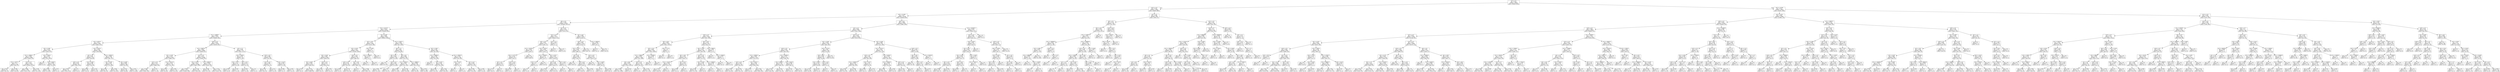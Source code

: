 digraph Tree {
node [shape=box, fontname="helvetica"] ;
edge [fontname="helvetica"] ;
0 [label="x[7] <= 0.5\ngini = 0.244\nsamples = 58645\nvalue = [50295, 8350]"] ;
1 [label="x[21] <= 0.5\ngini = 0.324\nsamples = 33821\nvalue = [26954, 6867]"] ;
0 -> 1 [labeldistance=2.5, labelangle=45, headlabel="True"] ;
2 [label="x[4] <= 14.385\ngini = 0.31\nsamples = 33138\nvalue = [26788, 6350]"] ;
1 -> 2 ;
3 [label="x[9] <= 0.5\ngini = 0.239\nsamples = 29159\nvalue = [25108.0, 4051.0]"] ;
2 -> 3 ;
4 [label="x[3] <= 12175.0\ngini = 0.259\nsamples = 26429\nvalue = [22396, 4033]"] ;
3 -> 4 ;
5 [label="x[1] <= 34999.5\ngini = 0.195\nsamples = 21973\nvalue = [19568, 2405]"] ;
4 -> 5 ;
6 [label="x[3] <= 8475.0\ngini = 0.417\nsamples = 4963\nvalue = [3490, 1473]"] ;
5 -> 6 ;
7 [label="x[5] <= 0.305\ngini = 0.279\nsamples = 4015\nvalue = [3342, 673]"] ;
6 -> 7 ;
8 [label="x[1] <= 19984.0\ngini = 0.249\nsamples = 3908\nvalue = [3338, 570]"] ;
7 -> 8 ;
9 [label="x[3] <= 2475.0\ngini = 0.5\nsamples = 199\nvalue = [102, 97]"] ;
8 -> 9 ;
10 [label="gini = 0.221\nsamples = 95\nvalue = [83, 12]"] ;
9 -> 10 ;
11 [label="gini = 0.299\nsamples = 104\nvalue = [19, 85]"] ;
9 -> 11 ;
12 [label="x[13] <= 0.5\ngini = 0.223\nsamples = 3709\nvalue = [3236.0, 473.0]"] ;
8 -> 12 ;
13 [label="gini = 0.185\nsamples = 3585\nvalue = [3215, 370]"] ;
12 -> 13 ;
14 [label="gini = 0.281\nsamples = 124\nvalue = [21, 103]"] ;
12 -> 14 ;
15 [label="x[3] <= 3550.0\ngini = 0.072\nsamples = 107\nvalue = [4.0, 103.0]"] ;
7 -> 15 ;
16 [label="gini = 0.0\nsamples = 1\nvalue = [1, 0]"] ;
15 -> 16 ;
17 [label="x[3] <= 8100.0\ngini = 0.055\nsamples = 106\nvalue = [3, 103]"] ;
15 -> 17 ;
18 [label="gini = 0.038\nsamples = 102\nvalue = [2, 100]"] ;
17 -> 18 ;
19 [label="gini = 0.375\nsamples = 4\nvalue = [1, 3]"] ;
17 -> 19 ;
20 [label="x[3] <= 9125.0\ngini = 0.263\nsamples = 948\nvalue = [148, 800]"] ;
6 -> 20 ;
21 [label="x[2] <= 3.5\ngini = 0.487\nsamples = 153\nvalue = [64, 89]"] ;
20 -> 21 ;
22 [label="x[20] <= 0.5\ngini = 0.447\nsamples = 89\nvalue = [30.0, 59.0]"] ;
21 -> 22 ;
23 [label="gini = 0.457\nsamples = 85\nvalue = [30.0, 55.0]"] ;
22 -> 23 ;
24 [label="gini = 0.0\nsamples = 4\nvalue = [0, 4]"] ;
22 -> 24 ;
25 [label="x[5] <= 0.305\ngini = 0.498\nsamples = 64\nvalue = [34, 30]"] ;
21 -> 25 ;
26 [label="gini = 0.266\nsamples = 38\nvalue = [32, 6]"] ;
25 -> 26 ;
27 [label="gini = 0.142\nsamples = 26\nvalue = [2, 24]"] ;
25 -> 27 ;
28 [label="x[3] <= 10050.0\ngini = 0.189\nsamples = 795\nvalue = [84, 711]"] ;
20 -> 28 ;
29 [label="x[5] <= 0.305\ngini = 0.243\nsamples = 531\nvalue = [75, 456]"] ;
28 -> 29 ;
30 [label="gini = 0.451\nsamples = 96\nvalue = [63, 33]"] ;
29 -> 30 ;
31 [label="gini = 0.054\nsamples = 435\nvalue = [12, 423]"] ;
29 -> 31 ;
32 [label="x[5] <= 0.365\ngini = 0.066\nsamples = 264\nvalue = [9, 255]"] ;
28 -> 32 ;
33 [label="gini = 0.156\nsamples = 94\nvalue = [8, 86]"] ;
32 -> 33 ;
34 [label="gini = 0.012\nsamples = 170\nvalue = [1, 169]"] ;
32 -> 34 ;
35 [label="x[20] <= 0.5\ngini = 0.104\nsamples = 17010\nvalue = [16078, 932]"] ;
5 -> 35 ;
36 [label="x[1] <= 39675.0\ngini = 0.092\nsamples = 16836\nvalue = [16019, 817]"] ;
35 -> 36 ;
37 [label="x[5] <= 0.305\ngini = 0.215\nsamples = 2256\nvalue = [1980, 276]"] ;
36 -> 37 ;
38 [label="x[13] <= 0.5\ngini = 0.127\nsamples = 2112\nvalue = [1968, 144]"] ;
37 -> 38 ;
39 [label="gini = 0.109\nsamples = 2081\nvalue = [1961, 120]"] ;
38 -> 39 ;
40 [label="gini = 0.35\nsamples = 31\nvalue = [7, 24]"] ;
38 -> 40 ;
41 [label="x[1] <= 35112.0\ngini = 0.153\nsamples = 144\nvalue = [12, 132]"] ;
37 -> 41 ;
42 [label="gini = 0.355\nsamples = 26\nvalue = [6, 20]"] ;
41 -> 42 ;
43 [label="gini = 0.097\nsamples = 118\nvalue = [6, 112]"] ;
41 -> 43 ;
44 [label="x[13] <= 0.5\ngini = 0.071\nsamples = 14580\nvalue = [14039, 541]"] ;
36 -> 44 ;
45 [label="x[4] <= 13.735\ngini = 0.06\nsamples = 13286\nvalue = [12877, 409]"] ;
44 -> 45 ;
46 [label="gini = 0.055\nsamples = 12412\nvalue = [12063, 349]"] ;
45 -> 46 ;
47 [label="gini = 0.128\nsamples = 874\nvalue = [814, 60]"] ;
45 -> 47 ;
48 [label="x[1] <= 49950.0\ngini = 0.183\nsamples = 1294\nvalue = [1162, 132]"] ;
44 -> 48 ;
49 [label="gini = 0.484\nsamples = 90\nvalue = [37, 53]"] ;
48 -> 49 ;
50 [label="gini = 0.123\nsamples = 1204\nvalue = [1125, 79]"] ;
48 -> 50 ;
51 [label="x[2] <= 2.5\ngini = 0.448\nsamples = 174\nvalue = [59.0, 115.0]"] ;
35 -> 51 ;
52 [label="x[3] <= 5200.0\ngini = 0.167\nsamples = 76\nvalue = [7, 69]"] ;
51 -> 52 ;
53 [label="x[4] <= 13.77\ngini = 0.34\nsamples = 23\nvalue = [5, 18]"] ;
52 -> 53 ;
54 [label="gini = 0.444\nsamples = 12\nvalue = [4, 8]"] ;
53 -> 54 ;
55 [label="gini = 0.165\nsamples = 11\nvalue = [1, 10]"] ;
53 -> 55 ;
56 [label="x[0] <= 37.5\ngini = 0.073\nsamples = 53\nvalue = [2, 51]"] ;
52 -> 56 ;
57 [label="gini = 0.038\nsamples = 51\nvalue = [1, 50]"] ;
56 -> 57 ;
58 [label="gini = 0.5\nsamples = 2\nvalue = [1, 1]"] ;
56 -> 58 ;
59 [label="x[14] <= 0.5\ngini = 0.498\nsamples = 98\nvalue = [52, 46]"] ;
51 -> 59 ;
60 [label="x[11] <= 0.5\ngini = 0.469\nsamples = 72\nvalue = [45, 27]"] ;
59 -> 60 ;
61 [label="gini = 0.337\nsamples = 56\nvalue = [44, 12]"] ;
60 -> 61 ;
62 [label="gini = 0.117\nsamples = 16\nvalue = [1, 15]"] ;
60 -> 62 ;
63 [label="x[5] <= 0.135\ngini = 0.393\nsamples = 26\nvalue = [7, 19]"] ;
59 -> 63 ;
64 [label="gini = 0.486\nsamples = 12\nvalue = [5, 7]"] ;
63 -> 64 ;
65 [label="gini = 0.245\nsamples = 14\nvalue = [2, 12]"] ;
63 -> 65 ;
66 [label="x[5] <= 0.305\ngini = 0.464\nsamples = 4456\nvalue = [2828.0, 1628.0]"] ;
4 -> 66 ;
67 [label="x[2] <= 19.0\ngini = 0.121\nsamples = 2930\nvalue = [2741, 189]"] ;
66 -> 67 ;
68 [label="x[5] <= 0.255\ngini = 0.119\nsamples = 2924\nvalue = [2738.0, 186.0]"] ;
67 -> 68 ;
69 [label="x[4] <= 14.04\ngini = 0.084\nsamples = 2148\nvalue = [2054, 94]"] ;
68 -> 69 ;
70 [label="x[5] <= 0.045\ngini = 0.078\nsamples = 2077\nvalue = [1992, 85]"] ;
69 -> 70 ;
71 [label="gini = 0.375\nsamples = 8\nvalue = [6, 2]"] ;
70 -> 71 ;
72 [label="gini = 0.077\nsamples = 2069\nvalue = [1986, 83]"] ;
70 -> 72 ;
73 [label="x[20] <= 0.5\ngini = 0.221\nsamples = 71\nvalue = [62.0, 9.0]"] ;
69 -> 73 ;
74 [label="gini = 0.163\nsamples = 56\nvalue = [51, 5]"] ;
73 -> 74 ;
75 [label="gini = 0.391\nsamples = 15\nvalue = [11, 4]"] ;
73 -> 75 ;
76 [label="x[24] <= 0.5\ngini = 0.209\nsamples = 776\nvalue = [684, 92]"] ;
68 -> 76 ;
77 [label="x[19] <= 0.5\ngini = 0.322\nsamples = 99\nvalue = [79, 20]"] ;
76 -> 77 ;
78 [label="gini = 0.469\nsamples = 8\nvalue = [3, 5]"] ;
77 -> 78 ;
79 [label="gini = 0.275\nsamples = 91\nvalue = [76, 15]"] ;
77 -> 79 ;
80 [label="x[0] <= 20.5\ngini = 0.19\nsamples = 677\nvalue = [605, 72]"] ;
76 -> 80 ;
81 [label="gini = 0.0\nsamples = 1\nvalue = [0, 1]"] ;
80 -> 81 ;
82 [label="gini = 0.188\nsamples = 676\nvalue = [605, 71]"] ;
80 -> 82 ;
83 [label="x[5] <= 0.265\ngini = 0.5\nsamples = 6\nvalue = [3, 3]"] ;
67 -> 83 ;
84 [label="x[3] <= 15500.0\ngini = 0.375\nsamples = 4\nvalue = [3, 1]"] ;
83 -> 84 ;
85 [label="gini = 0.0\nsamples = 1\nvalue = [0, 1]"] ;
84 -> 85 ;
86 [label="gini = 0.0\nsamples = 3\nvalue = [3, 0]"] ;
84 -> 86 ;
87 [label="gini = 0.0\nsamples = 2\nvalue = [0, 2]"] ;
83 -> 87 ;
88 [label="x[3] <= 17287.5\ngini = 0.108\nsamples = 1526\nvalue = [87, 1439]"] ;
66 -> 88 ;
89 [label="x[6] <= 3.5\ngini = 0.061\nsamples = 827\nvalue = [26, 801]"] ;
88 -> 89 ;
90 [label="x[0] <= 22.5\ngini = 0.029\nsamples = 335\nvalue = [5, 330]"] ;
89 -> 90 ;
91 [label="gini = 0.0\nsamples = 121\nvalue = [0, 121]"] ;
90 -> 91 ;
92 [label="x[19] <= 0.5\ngini = 0.046\nsamples = 214\nvalue = [5, 209]"] ;
90 -> 92 ;
93 [label="gini = 0.062\nsamples = 157\nvalue = [5, 152]"] ;
92 -> 93 ;
94 [label="gini = 0.0\nsamples = 57\nvalue = [0, 57]"] ;
92 -> 94 ;
95 [label="x[6] <= 8.5\ngini = 0.082\nsamples = 492\nvalue = [21, 471]"] ;
89 -> 95 ;
96 [label="x[1] <= 44765.5\ngini = 0.097\nsamples = 331\nvalue = [17, 314]"] ;
95 -> 96 ;
97 [label="gini = 0.058\nsamples = 233\nvalue = [7, 226]"] ;
96 -> 97 ;
98 [label="gini = 0.183\nsamples = 98\nvalue = [10, 88]"] ;
96 -> 98 ;
99 [label="x[1] <= 38850.0\ngini = 0.048\nsamples = 161\nvalue = [4.0, 157.0]"] ;
95 -> 99 ;
100 [label="gini = 0.0\nsamples = 59\nvalue = [0, 59]"] ;
99 -> 100 ;
101 [label="gini = 0.075\nsamples = 102\nvalue = [4, 98]"] ;
99 -> 101 ;
102 [label="x[5] <= 0.365\ngini = 0.159\nsamples = 699\nvalue = [61, 638]"] ;
88 -> 102 ;
103 [label="x[1] <= 49000.0\ngini = 0.209\nsamples = 363\nvalue = [43, 320]"] ;
102 -> 103 ;
104 [label="gini = 0.0\nsamples = 2\nvalue = [2, 0]"] ;
103 -> 104 ;
105 [label="x[5] <= 0.315\ngini = 0.201\nsamples = 361\nvalue = [41, 320]"] ;
103 -> 105 ;
106 [label="gini = 0.285\nsamples = 64\nvalue = [11, 53]"] ;
105 -> 106 ;
107 [label="gini = 0.182\nsamples = 297\nvalue = [30, 267]"] ;
105 -> 107 ;
108 [label="x[1] <= 35002.0\ngini = 0.101\nsamples = 336\nvalue = [18, 318]"] ;
102 -> 108 ;
109 [label="x[4] <= 10.45\ngini = 0.5\nsamples = 2\nvalue = [1, 1]"] ;
108 -> 109 ;
110 [label="gini = 0.0\nsamples = 1\nvalue = [0, 1]"] ;
109 -> 110 ;
111 [label="gini = 0.0\nsamples = 1\nvalue = [1, 0]"] ;
109 -> 111 ;
112 [label="x[2] <= 11.5\ngini = 0.097\nsamples = 334\nvalue = [17, 317]"] ;
108 -> 112 ;
113 [label="gini = 0.085\nsamples = 315\nvalue = [14, 301]"] ;
112 -> 113 ;
114 [label="gini = 0.266\nsamples = 19\nvalue = [3, 16]"] ;
112 -> 114 ;
115 [label="x[2] <= 4.5\ngini = 0.013\nsamples = 2730\nvalue = [2712, 18]"] ;
3 -> 115 ;
116 [label="x[11] <= 0.5\ngini = 0.02\nsamples = 1376\nvalue = [1362.0, 14.0]"] ;
115 -> 116 ;
117 [label="x[0] <= 22.5\ngini = 0.017\nsamples = 1373\nvalue = [1361, 12]"] ;
116 -> 117 ;
118 [label="x[1] <= 24150.0\ngini = 0.043\nsamples = 225\nvalue = [220, 5]"] ;
117 -> 118 ;
119 [label="x[4] <= 12.775\ngini = 0.224\nsamples = 39\nvalue = [34, 5]"] ;
118 -> 119 ;
120 [label="x[2] <= 3.5\ngini = 0.165\nsamples = 33\nvalue = [30, 3]"] ;
119 -> 120 ;
121 [label="gini = 0.117\nsamples = 32\nvalue = [30, 2]"] ;
120 -> 121 ;
122 [label="gini = 0.0\nsamples = 1\nvalue = [0, 1]"] ;
120 -> 122 ;
123 [label="x[14] <= 0.5\ngini = 0.444\nsamples = 6\nvalue = [4, 2]"] ;
119 -> 123 ;
124 [label="gini = 0.444\nsamples = 3\nvalue = [1, 2]"] ;
123 -> 124 ;
125 [label="gini = 0.0\nsamples = 3\nvalue = [3, 0]"] ;
123 -> 125 ;
126 [label="gini = 0.0\nsamples = 186\nvalue = [186, 0]"] ;
118 -> 126 ;
127 [label="x[3] <= 1225.0\ngini = 0.012\nsamples = 1148\nvalue = [1141, 7]"] ;
117 -> 127 ;
128 [label="x[1] <= 24500.0\ngini = 0.117\nsamples = 16\nvalue = [15, 1]"] ;
127 -> 128 ;
129 [label="x[15] <= 0.5\ngini = 0.5\nsamples = 2\nvalue = [1, 1]"] ;
128 -> 129 ;
130 [label="gini = 0.0\nsamples = 1\nvalue = [1, 0]"] ;
129 -> 130 ;
131 [label="gini = 0.0\nsamples = 1\nvalue = [0, 1]"] ;
129 -> 131 ;
132 [label="gini = 0.0\nsamples = 14\nvalue = [14, 0]"] ;
128 -> 132 ;
133 [label="x[5] <= 0.515\ngini = 0.011\nsamples = 1132\nvalue = [1126, 6]"] ;
127 -> 133 ;
134 [label="x[16] <= 0.5\ngini = 0.009\nsamples = 1128\nvalue = [1123, 5]"] ;
133 -> 134 ;
135 [label="gini = 0.013\nsamples = 755\nvalue = [750, 5]"] ;
134 -> 135 ;
136 [label="gini = 0.0\nsamples = 373\nvalue = [373, 0]"] ;
134 -> 136 ;
137 [label="x[0] <= 43.5\ngini = 0.375\nsamples = 4\nvalue = [3, 1]"] ;
133 -> 137 ;
138 [label="gini = 0.0\nsamples = 3\nvalue = [3, 0]"] ;
137 -> 138 ;
139 [label="gini = 0.0\nsamples = 1\nvalue = [0, 1]"] ;
137 -> 139 ;
140 [label="x[2] <= 2.5\ngini = 0.444\nsamples = 3\nvalue = [1, 2]"] ;
116 -> 140 ;
141 [label="gini = 0.0\nsamples = 2\nvalue = [0, 2]"] ;
140 -> 141 ;
142 [label="gini = 0.0\nsamples = 1\nvalue = [1, 0]"] ;
140 -> 142 ;
143 [label="x[2] <= 16.5\ngini = 0.006\nsamples = 1354\nvalue = [1350, 4]"] ;
115 -> 143 ;
144 [label="x[16] <= 0.5\ngini = 0.005\nsamples = 1318\nvalue = [1315, 3]"] ;
143 -> 144 ;
145 [label="x[5] <= 0.275\ngini = 0.007\nsamples = 871\nvalue = [868, 3]"] ;
144 -> 145 ;
146 [label="x[2] <= 9.5\ngini = 0.003\nsamples = 764\nvalue = [763, 1]"] ;
145 -> 146 ;
147 [label="gini = 0.0\nsamples = 547\nvalue = [547, 0]"] ;
146 -> 147 ;
148 [label="x[18] <= 0.5\ngini = 0.009\nsamples = 217\nvalue = [216, 1]"] ;
146 -> 148 ;
149 [label="gini = 0.0\nsamples = 139\nvalue = [139, 0]"] ;
148 -> 149 ;
150 [label="gini = 0.025\nsamples = 78\nvalue = [77, 1]"] ;
148 -> 150 ;
151 [label="x[12] <= 0.5\ngini = 0.037\nsamples = 107\nvalue = [105.0, 2.0]"] ;
145 -> 151 ;
152 [label="gini = 0.0\nsamples = 63\nvalue = [63, 0]"] ;
151 -> 152 ;
153 [label="x[5] <= 0.285\ngini = 0.087\nsamples = 44\nvalue = [42, 2]"] ;
151 -> 153 ;
154 [label="gini = 0.375\nsamples = 4\nvalue = [3, 1]"] ;
153 -> 154 ;
155 [label="gini = 0.049\nsamples = 40\nvalue = [39, 1]"] ;
153 -> 155 ;
156 [label="gini = 0.0\nsamples = 447\nvalue = [447, 0]"] ;
144 -> 156 ;
157 [label="x[1] <= 19050.0\ngini = 0.054\nsamples = 36\nvalue = [35, 1]"] ;
143 -> 157 ;
158 [label="gini = 0.0\nsamples = 1\nvalue = [0, 1]"] ;
157 -> 158 ;
159 [label="gini = 0.0\nsamples = 35\nvalue = [35, 0]"] ;
157 -> 159 ;
160 [label="x[9] <= 0.5\ngini = 0.488\nsamples = 3979\nvalue = [1680, 2299]"] ;
2 -> 160 ;
161 [label="x[2] <= 2.5\ngini = 0.464\nsamples = 3607\nvalue = [1321, 2286]"] ;
160 -> 161 ;
162 [label="x[19] <= 0.5\ngini = 0.26\nsamples = 1608\nvalue = [247, 1361]"] ;
161 -> 162 ;
163 [label="x[0] <= 63.0\ngini = 0.063\nsamples = 1354\nvalue = [44.0, 1310.0]"] ;
162 -> 163 ;
164 [label="x[4] <= 21.9\ngini = 0.062\nsamples = 1352\nvalue = [43.0, 1309.0]"] ;
163 -> 164 ;
165 [label="x[1] <= 74900.0\ngini = 0.059\nsamples = 1349\nvalue = [41, 1308]"] ;
164 -> 165 ;
166 [label="x[0] <= 56.0\ngini = 0.037\nsamples = 1210\nvalue = [23.0, 1187.0]"] ;
165 -> 166 ;
167 [label="gini = 0.036\nsamples = 1202\nvalue = [22, 1180]"] ;
166 -> 167 ;
168 [label="gini = 0.219\nsamples = 8\nvalue = [1, 7]"] ;
166 -> 168 ;
169 [label="x[10] <= 0.5\ngini = 0.225\nsamples = 139\nvalue = [18, 121]"] ;
165 -> 169 ;
170 [label="gini = 0.0\nsamples = 1\nvalue = [1, 0]"] ;
169 -> 170 ;
171 [label="gini = 0.216\nsamples = 138\nvalue = [17, 121]"] ;
169 -> 171 ;
172 [label="x[1] <= 65300.0\ngini = 0.444\nsamples = 3\nvalue = [2, 1]"] ;
164 -> 172 ;
173 [label="gini = 0.0\nsamples = 1\nvalue = [0, 1]"] ;
172 -> 173 ;
174 [label="gini = 0.0\nsamples = 2\nvalue = [2, 0]"] ;
172 -> 174 ;
175 [label="x[4] <= 17.72\ngini = 0.5\nsamples = 2\nvalue = [1, 1]"] ;
163 -> 175 ;
176 [label="gini = 0.0\nsamples = 1\nvalue = [0, 1]"] ;
175 -> 176 ;
177 [label="gini = 0.0\nsamples = 1\nvalue = [1, 0]"] ;
175 -> 177 ;
178 [label="x[0] <= 45.5\ngini = 0.321\nsamples = 254\nvalue = [203, 51]"] ;
162 -> 178 ;
179 [label="x[4] <= 14.95\ngini = 0.311\nsamples = 249\nvalue = [201, 48]"] ;
178 -> 179 ;
180 [label="x[0] <= 34.5\ngini = 0.207\nsamples = 145\nvalue = [128, 17]"] ;
179 -> 180 ;
181 [label="x[3] <= 12125.0\ngini = 0.185\nsamples = 126\nvalue = [113, 13]"] ;
180 -> 181 ;
182 [label="gini = 0.141\nsamples = 118\nvalue = [109, 9]"] ;
181 -> 182 ;
183 [label="gini = 0.5\nsamples = 8\nvalue = [4, 4]"] ;
181 -> 183 ;
184 [label="x[5] <= 0.31\ngini = 0.332\nsamples = 19\nvalue = [15, 4]"] ;
180 -> 184 ;
185 [label="gini = 0.208\nsamples = 17\nvalue = [15, 2]"] ;
184 -> 185 ;
186 [label="gini = 0.0\nsamples = 2\nvalue = [0, 2]"] ;
184 -> 186 ;
187 [label="x[13] <= 0.5\ngini = 0.418\nsamples = 104\nvalue = [73, 31]"] ;
179 -> 187 ;
188 [label="x[5] <= 0.305\ngini = 0.378\nsamples = 95\nvalue = [71, 24]"] ;
187 -> 188 ;
189 [label="gini = 0.323\nsamples = 89\nvalue = [71, 18]"] ;
188 -> 189 ;
190 [label="gini = 0.0\nsamples = 6\nvalue = [0, 6]"] ;
188 -> 190 ;
191 [label="x[1] <= 54000.0\ngini = 0.346\nsamples = 9\nvalue = [2, 7]"] ;
187 -> 191 ;
192 [label="gini = 0.0\nsamples = 5\nvalue = [0, 5]"] ;
191 -> 192 ;
193 [label="gini = 0.5\nsamples = 4\nvalue = [2, 2]"] ;
191 -> 193 ;
194 [label="x[3] <= 5800.0\ngini = 0.48\nsamples = 5\nvalue = [2, 3]"] ;
178 -> 194 ;
195 [label="gini = 0.0\nsamples = 1\nvalue = [1, 0]"] ;
194 -> 195 ;
196 [label="x[3] <= 22000.0\ngini = 0.375\nsamples = 4\nvalue = [1, 3]"] ;
194 -> 196 ;
197 [label="gini = 0.0\nsamples = 3\nvalue = [0, 3]"] ;
196 -> 197 ;
198 [label="gini = 0.0\nsamples = 1\nvalue = [1, 0]"] ;
196 -> 198 ;
199 [label="x[14] <= 0.5\ngini = 0.497\nsamples = 1999\nvalue = [1074, 925]"] ;
161 -> 199 ;
200 [label="x[5] <= 0.305\ngini = 0.478\nsamples = 1587\nvalue = [961, 626]"] ;
199 -> 200 ;
201 [label="x[19] <= 0.5\ngini = 0.434\nsamples = 1397\nvalue = [952, 445]"] ;
200 -> 201 ;
202 [label="x[1] <= 34560.0\ngini = 0.464\nsamples = 1123\nvalue = [712, 411]"] ;
201 -> 202 ;
203 [label="x[12] <= 0.5\ngini = 0.467\nsamples = 151\nvalue = [56, 95]"] ;
202 -> 203 ;
204 [label="gini = 0.409\nsamples = 115\nvalue = [33, 82]"] ;
203 -> 204 ;
205 [label="gini = 0.461\nsamples = 36\nvalue = [23, 13]"] ;
203 -> 205 ;
206 [label="x[3] <= 1637.5\ngini = 0.439\nsamples = 972\nvalue = [656, 316]"] ;
202 -> 206 ;
207 [label="gini = 0.457\nsamples = 17\nvalue = [6, 11]"] ;
206 -> 207 ;
208 [label="gini = 0.435\nsamples = 955\nvalue = [650, 305]"] ;
206 -> 208 ;
209 [label="x[1] <= 64400.0\ngini = 0.217\nsamples = 274\nvalue = [240, 34]"] ;
201 -> 209 ;
210 [label="x[3] <= 8200.0\ngini = 0.278\nsamples = 192\nvalue = [160, 32]"] ;
209 -> 210 ;
211 [label="gini = 0.216\nsamples = 146\nvalue = [128, 18]"] ;
210 -> 211 ;
212 [label="gini = 0.423\nsamples = 46\nvalue = [32, 14]"] ;
210 -> 212 ;
213 [label="x[3] <= 6125.0\ngini = 0.048\nsamples = 82\nvalue = [80, 2]"] ;
209 -> 213 ;
214 [label="gini = 0.159\nsamples = 23\nvalue = [21, 2]"] ;
213 -> 214 ;
215 [label="gini = 0.0\nsamples = 59\nvalue = [59, 0]"] ;
213 -> 215 ;
216 [label="x[4] <= 15.575\ngini = 0.09\nsamples = 190\nvalue = [9, 181]"] ;
200 -> 216 ;
217 [label="x[0] <= 48.0\ngini = 0.168\nsamples = 97\nvalue = [9, 88]"] ;
216 -> 217 ;
218 [label="x[5] <= 0.455\ngini = 0.156\nsamples = 94\nvalue = [8, 86]"] ;
217 -> 218 ;
219 [label="gini = 0.127\nsamples = 88\nvalue = [6, 82]"] ;
218 -> 219 ;
220 [label="gini = 0.444\nsamples = 6\nvalue = [2, 4]"] ;
218 -> 220 ;
221 [label="x[19] <= 0.5\ngini = 0.444\nsamples = 3\nvalue = [1, 2]"] ;
217 -> 221 ;
222 [label="gini = 0.0\nsamples = 2\nvalue = [0, 2]"] ;
221 -> 222 ;
223 [label="gini = 0.0\nsamples = 1\nvalue = [1, 0]"] ;
221 -> 223 ;
224 [label="gini = 0.0\nsamples = 93\nvalue = [0, 93]"] ;
216 -> 224 ;
225 [label="x[5] <= 0.285\ngini = 0.398\nsamples = 412\nvalue = [113, 299]"] ;
199 -> 225 ;
226 [label="x[1] <= 52137.5\ngini = 0.452\nsamples = 321\nvalue = [111, 210]"] ;
225 -> 226 ;
227 [label="x[19] <= 0.5\ngini = 0.49\nsamples = 191\nvalue = [82, 109]"] ;
226 -> 227 ;
228 [label="x[1] <= 35640.0\ngini = 0.423\nsamples = 148\nvalue = [45, 103]"] ;
227 -> 228 ;
229 [label="gini = 0.291\nsamples = 68\nvalue = [12, 56]"] ;
228 -> 229 ;
230 [label="gini = 0.485\nsamples = 80\nvalue = [33, 47]"] ;
228 -> 230 ;
231 [label="x[4] <= 15.01\ngini = 0.24\nsamples = 43\nvalue = [37, 6]"] ;
227 -> 231 ;
232 [label="gini = 0.083\nsamples = 23\nvalue = [22, 1]"] ;
231 -> 232 ;
233 [label="gini = 0.375\nsamples = 20\nvalue = [15, 5]"] ;
231 -> 233 ;
234 [label="x[3] <= 8250.0\ngini = 0.347\nsamples = 130\nvalue = [29, 101]"] ;
226 -> 234 ;
235 [label="x[1] <= 62950.0\ngini = 0.444\nsamples = 57\nvalue = [19, 38]"] ;
234 -> 235 ;
236 [label="gini = 0.284\nsamples = 35\nvalue = [6.0, 29.0]"] ;
235 -> 236 ;
237 [label="gini = 0.483\nsamples = 22\nvalue = [13, 9]"] ;
235 -> 237 ;
238 [label="x[19] <= 0.5\ngini = 0.236\nsamples = 73\nvalue = [10, 63]"] ;
234 -> 238 ;
239 [label="gini = 0.136\nsamples = 68\nvalue = [5, 63]"] ;
238 -> 239 ;
240 [label="gini = 0.0\nsamples = 5\nvalue = [5, 0]"] ;
238 -> 240 ;
241 [label="x[19] <= 0.5\ngini = 0.043\nsamples = 91\nvalue = [2, 89]"] ;
225 -> 241 ;
242 [label="x[0] <= 36.5\ngini = 0.022\nsamples = 89\nvalue = [1, 88]"] ;
241 -> 242 ;
243 [label="gini = 0.0\nsamples = 79\nvalue = [0, 79]"] ;
242 -> 243 ;
244 [label="x[25] <= 0.5\ngini = 0.18\nsamples = 10\nvalue = [1, 9]"] ;
242 -> 244 ;
245 [label="gini = 0.0\nsamples = 6\nvalue = [0, 6]"] ;
244 -> 245 ;
246 [label="gini = 0.375\nsamples = 4\nvalue = [1, 3]"] ;
244 -> 246 ;
247 [label="x[1] <= 40158.0\ngini = 0.5\nsamples = 2\nvalue = [1, 1]"] ;
241 -> 247 ;
248 [label="gini = 0.0\nsamples = 1\nvalue = [0, 1]"] ;
247 -> 248 ;
249 [label="gini = 0.0\nsamples = 1\nvalue = [1, 0]"] ;
247 -> 249 ;
250 [label="x[1] <= 207362.5\ngini = 0.067\nsamples = 372\nvalue = [359.0, 13.0]"] ;
160 -> 250 ;
251 [label="x[14] <= 0.5\ngini = 0.063\nsamples = 371\nvalue = [359, 12]"] ;
250 -> 251 ;
252 [label="x[4] <= 19.95\ngini = 0.031\nsamples = 321\nvalue = [316, 5]"] ;
251 -> 252 ;
253 [label="x[5] <= 0.42\ngini = 0.025\nsamples = 320\nvalue = [316, 4]"] ;
252 -> 253 ;
254 [label="x[5] <= 0.325\ngini = 0.019\nsamples = 314\nvalue = [311, 3]"] ;
253 -> 254 ;
255 [label="x[0] <= 37.5\ngini = 0.014\nsamples = 294\nvalue = [292, 2]"] ;
254 -> 255 ;
256 [label="gini = 0.008\nsamples = 262\nvalue = [261, 1]"] ;
255 -> 256 ;
257 [label="gini = 0.061\nsamples = 32\nvalue = [31, 1]"] ;
255 -> 257 ;
258 [label="x[0] <= 22.5\ngini = 0.095\nsamples = 20\nvalue = [19, 1]"] ;
254 -> 258 ;
259 [label="gini = 0.444\nsamples = 3\nvalue = [2, 1]"] ;
258 -> 259 ;
260 [label="gini = 0.0\nsamples = 17\nvalue = [17, 0]"] ;
258 -> 260 ;
261 [label="x[5] <= 0.445\ngini = 0.278\nsamples = 6\nvalue = [5, 1]"] ;
253 -> 261 ;
262 [label="x[3] <= 13912.5\ngini = 0.5\nsamples = 2\nvalue = [1, 1]"] ;
261 -> 262 ;
263 [label="gini = 0.0\nsamples = 1\nvalue = [0, 1]"] ;
262 -> 263 ;
264 [label="gini = 0.0\nsamples = 1\nvalue = [1, 0]"] ;
262 -> 264 ;
265 [label="gini = 0.0\nsamples = 4\nvalue = [4, 0]"] ;
261 -> 265 ;
266 [label="gini = 0.0\nsamples = 1\nvalue = [0, 1]"] ;
252 -> 266 ;
267 [label="x[19] <= 0.5\ngini = 0.241\nsamples = 50\nvalue = [43.0, 7.0]"] ;
251 -> 267 ;
268 [label="x[4] <= 15.845\ngini = 0.32\nsamples = 35\nvalue = [28, 7]"] ;
267 -> 268 ;
269 [label="x[5] <= 0.355\ngini = 0.204\nsamples = 26\nvalue = [23, 3]"] ;
268 -> 269 ;
270 [label="x[0] <= 24.5\ngini = 0.147\nsamples = 25\nvalue = [23, 2]"] ;
269 -> 270 ;
271 [label="gini = 0.0\nsamples = 11\nvalue = [11, 0]"] ;
270 -> 271 ;
272 [label="gini = 0.245\nsamples = 14\nvalue = [12, 2]"] ;
270 -> 272 ;
273 [label="gini = 0.0\nsamples = 1\nvalue = [0, 1]"] ;
269 -> 273 ;
274 [label="x[2] <= 3.0\ngini = 0.494\nsamples = 9\nvalue = [5, 4]"] ;
268 -> 274 ;
275 [label="x[2] <= 0.5\ngini = 0.408\nsamples = 7\nvalue = [5, 2]"] ;
274 -> 275 ;
276 [label="gini = 0.5\nsamples = 4\nvalue = [2, 2]"] ;
275 -> 276 ;
277 [label="gini = 0.0\nsamples = 3\nvalue = [3, 0]"] ;
275 -> 277 ;
278 [label="gini = 0.0\nsamples = 2\nvalue = [0, 2]"] ;
274 -> 278 ;
279 [label="gini = 0.0\nsamples = 15\nvalue = [15, 0]"] ;
267 -> 279 ;
280 [label="gini = 0.0\nsamples = 1\nvalue = [0, 1]"] ;
250 -> 280 ;
281 [label="x[2] <= 2.5\ngini = 0.368\nsamples = 683\nvalue = [166, 517]"] ;
1 -> 281 ;
282 [label="x[9] <= 0.5\ngini = 0.114\nsamples = 345\nvalue = [21, 324]"] ;
281 -> 282 ;
283 [label="x[6] <= 23.5\ngini = 0.076\nsamples = 330\nvalue = [13.0, 317.0]"] ;
282 -> 283 ;
284 [label="x[3] <= 11900.0\ngini = 0.07\nsamples = 329\nvalue = [12, 317]"] ;
283 -> 284 ;
285 [label="x[1] <= 109000.0\ngini = 0.022\nsamples = 180\nvalue = [2, 178]"] ;
284 -> 285 ;
286 [label="x[5] <= 0.085\ngini = 0.011\nsamples = 177\nvalue = [1, 176]"] ;
285 -> 286 ;
287 [label="x[1] <= 49990.0\ngini = 0.053\nsamples = 37\nvalue = [1, 36]"] ;
286 -> 287 ;
288 [label="gini = 0.0\nsamples = 23\nvalue = [0, 23]"] ;
287 -> 288 ;
289 [label="x[4] <= 14.805\ngini = 0.133\nsamples = 14\nvalue = [1, 13]"] ;
287 -> 289 ;
290 [label="gini = 0.0\nsamples = 1\nvalue = [1, 0]"] ;
289 -> 290 ;
291 [label="gini = 0.0\nsamples = 13\nvalue = [0, 13]"] ;
289 -> 291 ;
292 [label="gini = 0.0\nsamples = 140\nvalue = [0, 140]"] ;
286 -> 292 ;
293 [label="x[24] <= 0.5\ngini = 0.444\nsamples = 3\nvalue = [1, 2]"] ;
285 -> 293 ;
294 [label="gini = 0.0\nsamples = 1\nvalue = [0, 1]"] ;
293 -> 294 ;
295 [label="x[13] <= 0.5\ngini = 0.5\nsamples = 2\nvalue = [1, 1]"] ;
293 -> 295 ;
296 [label="gini = 0.0\nsamples = 1\nvalue = [0, 1]"] ;
295 -> 296 ;
297 [label="gini = 0.0\nsamples = 1\nvalue = [1, 0]"] ;
295 -> 297 ;
298 [label="x[1] <= 109000.0\ngini = 0.125\nsamples = 149\nvalue = [10, 139]"] ;
284 -> 298 ;
299 [label="x[15] <= 0.5\ngini = 0.081\nsamples = 142\nvalue = [6, 136]"] ;
298 -> 299 ;
300 [label="x[3] <= 12300.0\ngini = 0.061\nsamples = 128\nvalue = [4, 124]"] ;
299 -> 300 ;
301 [label="x[2] <= 1.5\ngini = 0.231\nsamples = 15\nvalue = [2, 13]"] ;
300 -> 301 ;
302 [label="gini = 0.0\nsamples = 11\nvalue = [0, 11]"] ;
301 -> 302 ;
303 [label="gini = 0.5\nsamples = 4\nvalue = [2, 2]"] ;
301 -> 303 ;
304 [label="x[5] <= 0.16\ngini = 0.035\nsamples = 113\nvalue = [2, 111]"] ;
300 -> 304 ;
305 [label="gini = 0.278\nsamples = 6\nvalue = [1, 5]"] ;
304 -> 305 ;
306 [label="gini = 0.019\nsamples = 107\nvalue = [1.0, 106.0]"] ;
304 -> 306 ;
307 [label="x[0] <= 30.0\ngini = 0.245\nsamples = 14\nvalue = [2, 12]"] ;
299 -> 307 ;
308 [label="x[0] <= 24.5\ngini = 0.408\nsamples = 7\nvalue = [2, 5]"] ;
307 -> 308 ;
309 [label="gini = 0.0\nsamples = 3\nvalue = [0, 3]"] ;
308 -> 309 ;
310 [label="gini = 0.5\nsamples = 4\nvalue = [2, 2]"] ;
308 -> 310 ;
311 [label="gini = 0.0\nsamples = 7\nvalue = [0, 7]"] ;
307 -> 311 ;
312 [label="x[4] <= 16.68\ngini = 0.49\nsamples = 7\nvalue = [4, 3]"] ;
298 -> 312 ;
313 [label="gini = 0.0\nsamples = 3\nvalue = [0, 3]"] ;
312 -> 313 ;
314 [label="gini = 0.0\nsamples = 4\nvalue = [4, 0]"] ;
312 -> 314 ;
315 [label="gini = 0.0\nsamples = 1\nvalue = [1, 0]"] ;
283 -> 315 ;
316 [label="x[14] <= 0.5\ngini = 0.498\nsamples = 15\nvalue = [8, 7]"] ;
282 -> 316 ;
317 [label="x[4] <= 18.015\ngini = 0.473\nsamples = 13\nvalue = [8, 5]"] ;
316 -> 317 ;
318 [label="x[4] <= 16.335\ngini = 0.32\nsamples = 10\nvalue = [8, 2]"] ;
317 -> 318 ;
319 [label="gini = 0.0\nsamples = 5\nvalue = [5, 0]"] ;
318 -> 319 ;
320 [label="x[0] <= 22.5\ngini = 0.48\nsamples = 5\nvalue = [3, 2]"] ;
318 -> 320 ;
321 [label="gini = 0.0\nsamples = 2\nvalue = [2, 0]"] ;
320 -> 321 ;
322 [label="x[0] <= 25.0\ngini = 0.444\nsamples = 3\nvalue = [1, 2]"] ;
320 -> 322 ;
323 [label="gini = 0.0\nsamples = 1\nvalue = [0, 1]"] ;
322 -> 323 ;
324 [label="x[4] <= 16.56\ngini = 0.5\nsamples = 2\nvalue = [1, 1]"] ;
322 -> 324 ;
325 [label="gini = 0.0\nsamples = 1\nvalue = [0, 1]"] ;
324 -> 325 ;
326 [label="gini = 0.0\nsamples = 1\nvalue = [1, 0]"] ;
324 -> 326 ;
327 [label="gini = 0.0\nsamples = 3\nvalue = [0, 3]"] ;
317 -> 327 ;
328 [label="gini = 0.0\nsamples = 2\nvalue = [0, 2]"] ;
316 -> 328 ;
329 [label="x[11] <= 0.5\ngini = 0.49\nsamples = 338\nvalue = [145, 193]"] ;
281 -> 329 ;
330 [label="x[14] <= 0.5\ngini = 0.5\nsamples = 296\nvalue = [144, 152]"] ;
329 -> 330 ;
331 [label="x[1] <= 89000.0\ngini = 0.484\nsamples = 232\nvalue = [137, 95]"] ;
330 -> 331 ;
332 [label="x[3] <= 17225.0\ngini = 0.499\nsamples = 196\nvalue = [102, 94]"] ;
331 -> 332 ;
333 [label="x[1] <= 39500.0\ngini = 0.481\nsamples = 161\nvalue = [96, 65]"] ;
332 -> 333 ;
334 [label="x[6] <= 5.5\ngini = 0.397\nsamples = 44\nvalue = [12, 32]"] ;
333 -> 334 ;
335 [label="x[2] <= 8.0\ngini = 0.231\nsamples = 30\nvalue = [4, 26]"] ;
334 -> 335 ;
336 [label="gini = 0.185\nsamples = 29\nvalue = [3, 26]"] ;
335 -> 336 ;
337 [label="gini = 0.0\nsamples = 1\nvalue = [1, 0]"] ;
335 -> 337 ;
338 [label="x[4] <= 18.515\ngini = 0.49\nsamples = 14\nvalue = [8, 6]"] ;
334 -> 338 ;
339 [label="gini = 0.219\nsamples = 8\nvalue = [7, 1]"] ;
338 -> 339 ;
340 [label="gini = 0.278\nsamples = 6\nvalue = [1, 5]"] ;
338 -> 340 ;
341 [label="x[0] <= 22.5\ngini = 0.405\nsamples = 117\nvalue = [84, 33]"] ;
333 -> 341 ;
342 [label="x[24] <= 0.5\ngini = 0.488\nsamples = 19\nvalue = [8, 11]"] ;
341 -> 342 ;
343 [label="gini = 0.0\nsamples = 7\nvalue = [0, 7]"] ;
342 -> 343 ;
344 [label="gini = 0.444\nsamples = 12\nvalue = [8, 4]"] ;
342 -> 344 ;
345 [label="x[4] <= 19.555\ngini = 0.348\nsamples = 98\nvalue = [76, 22]"] ;
341 -> 345 ;
346 [label="gini = 0.33\nsamples = 96\nvalue = [76, 20]"] ;
345 -> 346 ;
347 [label="gini = 0.0\nsamples = 2\nvalue = [0, 2]"] ;
345 -> 347 ;
348 [label="x[10] <= 0.5\ngini = 0.284\nsamples = 35\nvalue = [6.0, 29.0]"] ;
332 -> 348 ;
349 [label="gini = 0.0\nsamples = 1\nvalue = [1, 0]"] ;
348 -> 349 ;
350 [label="x[5] <= 0.305\ngini = 0.251\nsamples = 34\nvalue = [5, 29]"] ;
348 -> 350 ;
351 [label="x[6] <= 5.0\ngini = 0.496\nsamples = 11\nvalue = [5, 6]"] ;
350 -> 351 ;
352 [label="gini = 0.278\nsamples = 6\nvalue = [1, 5]"] ;
351 -> 352 ;
353 [label="gini = 0.32\nsamples = 5\nvalue = [4, 1]"] ;
351 -> 353 ;
354 [label="gini = 0.0\nsamples = 23\nvalue = [0, 23]"] ;
350 -> 354 ;
355 [label="x[5] <= 0.095\ngini = 0.054\nsamples = 36\nvalue = [35, 1]"] ;
331 -> 355 ;
356 [label="x[5] <= 0.085\ngini = 0.219\nsamples = 8\nvalue = [7, 1]"] ;
355 -> 356 ;
357 [label="gini = 0.0\nsamples = 6\nvalue = [6, 0]"] ;
356 -> 357 ;
358 [label="x[6] <= 9.5\ngini = 0.5\nsamples = 2\nvalue = [1, 1]"] ;
356 -> 358 ;
359 [label="gini = 0.0\nsamples = 1\nvalue = [0, 1]"] ;
358 -> 359 ;
360 [label="gini = 0.0\nsamples = 1\nvalue = [1, 0]"] ;
358 -> 360 ;
361 [label="gini = 0.0\nsamples = 28\nvalue = [28, 0]"] ;
355 -> 361 ;
362 [label="x[1] <= 108400.0\ngini = 0.195\nsamples = 64\nvalue = [7, 57]"] ;
330 -> 362 ;
363 [label="x[4] <= 15.665\ngini = 0.148\nsamples = 62\nvalue = [5, 57]"] ;
362 -> 363 ;
364 [label="x[3] <= 7250.0\ngini = 0.5\nsamples = 2\nvalue = [1, 1]"] ;
363 -> 364 ;
365 [label="gini = 0.0\nsamples = 1\nvalue = [1, 0]"] ;
364 -> 365 ;
366 [label="gini = 0.0\nsamples = 1\nvalue = [0, 1]"] ;
364 -> 366 ;
367 [label="x[5] <= 0.065\ngini = 0.124\nsamples = 60\nvalue = [4, 56]"] ;
363 -> 367 ;
368 [label="gini = 0.0\nsamples = 2\nvalue = [2, 0]"] ;
367 -> 368 ;
369 [label="x[0] <= 36.5\ngini = 0.067\nsamples = 58\nvalue = [2, 56]"] ;
367 -> 369 ;
370 [label="x[2] <= 4.5\ngini = 0.035\nsamples = 56\nvalue = [1, 55]"] ;
369 -> 370 ;
371 [label="gini = 0.105\nsamples = 18\nvalue = [1, 17]"] ;
370 -> 371 ;
372 [label="gini = 0.0\nsamples = 38\nvalue = [0, 38]"] ;
370 -> 372 ;
373 [label="x[1] <= 47002.0\ngini = 0.5\nsamples = 2\nvalue = [1, 1]"] ;
369 -> 373 ;
374 [label="gini = 0.0\nsamples = 1\nvalue = [0, 1]"] ;
373 -> 374 ;
375 [label="gini = 0.0\nsamples = 1\nvalue = [1, 0]"] ;
373 -> 375 ;
376 [label="gini = 0.0\nsamples = 2\nvalue = [2, 0]"] ;
362 -> 376 ;
377 [label="x[25] <= 0.5\ngini = 0.046\nsamples = 42\nvalue = [1, 41]"] ;
329 -> 377 ;
378 [label="gini = 0.0\nsamples = 29\nvalue = [0, 29]"] ;
377 -> 378 ;
379 [label="x[6] <= 5.5\ngini = 0.142\nsamples = 13\nvalue = [1, 12]"] ;
377 -> 379 ;
380 [label="x[6] <= 4.5\ngini = 0.278\nsamples = 6\nvalue = [1, 5]"] ;
379 -> 380 ;
381 [label="gini = 0.0\nsamples = 4\nvalue = [0, 4]"] ;
380 -> 381 ;
382 [label="x[2] <= 7.5\ngini = 0.5\nsamples = 2\nvalue = [1, 1]"] ;
380 -> 382 ;
383 [label="gini = 0.0\nsamples = 1\nvalue = [1, 0]"] ;
382 -> 383 ;
384 [label="gini = 0.0\nsamples = 1\nvalue = [0, 1]"] ;
382 -> 384 ;
385 [label="gini = 0.0\nsamples = 7\nvalue = [0, 7]"] ;
379 -> 385 ;
386 [label="x[4] <= 14.365\ngini = 0.112\nsamples = 24824\nvalue = [23341, 1483]"] ;
0 -> 386 [labeldistance=2.5, labelangle=-45, headlabel="False"] ;
387 [label="x[5] <= 0.255\ngini = 0.061\nsamples = 22685\nvalue = [21966, 719]"] ;
386 -> 387 ;
388 [label="x[20] <= 0.5\ngini = 0.052\nsamples = 20700\nvalue = [20146, 554]"] ;
387 -> 388 ;
389 [label="x[19] <= 0.5\ngini = 0.048\nsamples = 20605\nvalue = [20094, 511]"] ;
388 -> 389 ;
390 [label="x[17] <= 0.5\ngini = 0.034\nsamples = 17845\nvalue = [17538, 307]"] ;
389 -> 390 ;
391 [label="x[5] <= 0.225\ngini = 0.053\nsamples = 6952\nvalue = [6763, 189]"] ;
390 -> 391 ;
392 [label="x[24] <= 0.5\ngini = 0.049\nsamples = 6461\nvalue = [6299, 162]"] ;
391 -> 392 ;
393 [label="x[0] <= 25.5\ngini = 0.444\nsamples = 3\nvalue = [2, 1]"] ;
392 -> 393 ;
394 [label="gini = 0.0\nsamples = 1\nvalue = [0, 1]"] ;
393 -> 394 ;
395 [label="gini = 0.0\nsamples = 2\nvalue = [2, 0]"] ;
393 -> 395 ;
396 [label="x[2] <= 21.5\ngini = 0.049\nsamples = 6458\nvalue = [6297, 161]"] ;
392 -> 396 ;
397 [label="x[4] <= 11.13\ngini = 0.048\nsamples = 6443\nvalue = [6286, 157]"] ;
396 -> 397 ;
398 [label="gini = 0.03\nsamples = 3801\nvalue = [3743, 58]"] ;
397 -> 398 ;
399 [label="gini = 0.072\nsamples = 2642\nvalue = [2543, 99]"] ;
397 -> 399 ;
400 [label="x[6] <= 13.5\ngini = 0.391\nsamples = 15\nvalue = [11, 4]"] ;
396 -> 400 ;
401 [label="gini = 0.375\nsamples = 4\nvalue = [1, 3]"] ;
400 -> 401 ;
402 [label="gini = 0.165\nsamples = 11\nvalue = [10, 1]"] ;
400 -> 402 ;
403 [label="x[3] <= 7050.0\ngini = 0.104\nsamples = 491\nvalue = [464, 27]"] ;
391 -> 403 ;
404 [label="x[4] <= 11.05\ngini = 0.415\nsamples = 17\nvalue = [12, 5]"] ;
403 -> 404 ;
405 [label="gini = 0.0\nsamples = 10\nvalue = [10, 0]"] ;
404 -> 405 ;
406 [label="x[5] <= 0.235\ngini = 0.408\nsamples = 7\nvalue = [2, 5]"] ;
404 -> 406 ;
407 [label="gini = 0.0\nsamples = 4\nvalue = [0, 4]"] ;
406 -> 407 ;
408 [label="gini = 0.444\nsamples = 3\nvalue = [2, 1]"] ;
406 -> 408 ;
409 [label="x[3] <= 27187.5\ngini = 0.089\nsamples = 474\nvalue = [452, 22]"] ;
403 -> 409 ;
410 [label="x[1] <= 49856.5\ngini = 0.078\nsamples = 465\nvalue = [446, 19]"] ;
409 -> 410 ;
411 [label="gini = 0.167\nsamples = 76\nvalue = [69, 7]"] ;
410 -> 411 ;
412 [label="gini = 0.06\nsamples = 389\nvalue = [377, 12]"] ;
410 -> 412 ;
413 [label="x[4] <= 10.14\ngini = 0.444\nsamples = 9\nvalue = [6, 3]"] ;
409 -> 413 ;
414 [label="gini = 0.49\nsamples = 7\nvalue = [4, 3]"] ;
413 -> 414 ;
415 [label="gini = 0.0\nsamples = 2\nvalue = [2, 0]"] ;
413 -> 415 ;
416 [label="x[13] <= 0.5\ngini = 0.021\nsamples = 10893\nvalue = [10775, 118]"] ;
390 -> 416 ;
417 [label="x[16] <= 0.5\ngini = 0.019\nsamples = 9583\nvalue = [9492, 91]"] ;
416 -> 417 ;
418 [label="x[5] <= 0.175\ngini = 0.023\nsamples = 7719\nvalue = [7630, 89]"] ;
417 -> 418 ;
419 [label="x[4] <= 7.13\ngini = 0.02\nsamples = 6360\nvalue = [6295, 65]"] ;
418 -> 419 ;
420 [label="gini = 0.011\nsamples = 2566\nvalue = [2552, 14]"] ;
419 -> 420 ;
421 [label="gini = 0.027\nsamples = 3794\nvalue = [3743, 51]"] ;
419 -> 421 ;
422 [label="x[3] <= 11100.0\ngini = 0.035\nsamples = 1359\nvalue = [1335, 24]"] ;
418 -> 422 ;
423 [label="gini = 0.049\nsamples = 602\nvalue = [587, 15]"] ;
422 -> 423 ;
424 [label="gini = 0.023\nsamples = 757\nvalue = [748, 9]"] ;
422 -> 424 ;
425 [label="x[6] <= 3.5\ngini = 0.002\nsamples = 1864\nvalue = [1862, 2]"] ;
417 -> 425 ;
426 [label="gini = 0.0\nsamples = 624\nvalue = [624, 0]"] ;
425 -> 426 ;
427 [label="x[0] <= 27.5\ngini = 0.003\nsamples = 1240\nvalue = [1238, 2]"] ;
425 -> 427 ;
428 [label="gini = 0.009\nsamples = 446\nvalue = [444, 2]"] ;
427 -> 428 ;
429 [label="gini = 0.0\nsamples = 794\nvalue = [794, 0]"] ;
427 -> 429 ;
430 [label="x[6] <= 6.5\ngini = 0.04\nsamples = 1310\nvalue = [1283, 27]"] ;
416 -> 430 ;
431 [label="x[1] <= 24500.0\ngini = 0.059\nsamples = 658\nvalue = [638, 20]"] ;
430 -> 431 ;
432 [label="gini = 0.0\nsamples = 1\nvalue = [0, 1]"] ;
431 -> 432 ;
433 [label="x[1] <= 54200.0\ngini = 0.056\nsamples = 657\nvalue = [638, 19]"] ;
431 -> 433 ;
434 [label="gini = 0.138\nsamples = 148\nvalue = [137, 11]"] ;
433 -> 434 ;
435 [label="gini = 0.031\nsamples = 509\nvalue = [501.0, 8.0]"] ;
433 -> 435 ;
436 [label="x[4] <= 8.92\ngini = 0.021\nsamples = 652\nvalue = [645, 7]"] ;
430 -> 436 ;
437 [label="x[1] <= 25520.0\ngini = 0.019\nsamples = 611\nvalue = [605, 6]"] ;
436 -> 437 ;
438 [label="gini = 0.0\nsamples = 1\nvalue = [0, 1]"] ;
437 -> 438 ;
439 [label="gini = 0.016\nsamples = 610\nvalue = [605, 5]"] ;
437 -> 439 ;
440 [label="x[0] <= 39.5\ngini = 0.048\nsamples = 41\nvalue = [40, 1]"] ;
436 -> 440 ;
441 [label="gini = 0.0\nsamples = 36\nvalue = [36, 0]"] ;
440 -> 441 ;
442 [label="gini = 0.32\nsamples = 5\nvalue = [4, 1]"] ;
440 -> 442 ;
443 [label="x[1] <= 79699.5\ngini = 0.137\nsamples = 2760\nvalue = [2556, 204]"] ;
389 -> 443 ;
444 [label="x[13] <= 0.5\ngini = 0.192\nsamples = 1620\nvalue = [1446, 174]"] ;
443 -> 444 ;
445 [label="x[3] <= 17800.0\ngini = 0.177\nsamples = 1397\nvalue = [1260, 137]"] ;
444 -> 445 ;
446 [label="x[1] <= 59250.0\ngini = 0.174\nsamples = 1392\nvalue = [1258, 134]"] ;
445 -> 446 ;
447 [label="x[3] <= 13100.0\ngini = 0.215\nsamples = 703\nvalue = [617, 86]"] ;
446 -> 447 ;
448 [label="gini = 0.206\nsamples = 696\nvalue = [615, 81]"] ;
447 -> 448 ;
449 [label="gini = 0.408\nsamples = 7\nvalue = [2, 5]"] ;
447 -> 449 ;
450 [label="x[11] <= 0.5\ngini = 0.13\nsamples = 689\nvalue = [641, 48]"] ;
446 -> 450 ;
451 [label="gini = 0.109\nsamples = 569\nvalue = [536, 33]"] ;
450 -> 451 ;
452 [label="gini = 0.219\nsamples = 120\nvalue = [105, 15]"] ;
450 -> 452 ;
453 [label="x[2] <= 4.5\ngini = 0.48\nsamples = 5\nvalue = [2, 3]"] ;
445 -> 453 ;
454 [label="gini = 0.0\nsamples = 1\nvalue = [1, 0]"] ;
453 -> 454 ;
455 [label="x[1] <= 77502.0\ngini = 0.375\nsamples = 4\nvalue = [1, 3]"] ;
453 -> 455 ;
456 [label="gini = 0.0\nsamples = 3\nvalue = [0, 3]"] ;
455 -> 456 ;
457 [label="gini = 0.0\nsamples = 1\nvalue = [1, 0]"] ;
455 -> 457 ;
458 [label="x[1] <= 75498.0\ngini = 0.277\nsamples = 223\nvalue = [186, 37]"] ;
444 -> 458 ;
459 [label="x[6] <= 5.5\ngini = 0.254\nsamples = 214\nvalue = [182.0, 32.0]"] ;
458 -> 459 ;
460 [label="x[0] <= 23.5\ngini = 0.361\nsamples = 93\nvalue = [71, 22]"] ;
459 -> 460 ;
461 [label="gini = 0.0\nsamples = 9\nvalue = [0, 9]"] ;
460 -> 461 ;
462 [label="gini = 0.262\nsamples = 84\nvalue = [71, 13]"] ;
460 -> 462 ;
463 [label="x[3] <= 1100.0\ngini = 0.152\nsamples = 121\nvalue = [111, 10]"] ;
459 -> 463 ;
464 [label="gini = 0.5\nsamples = 2\nvalue = [1, 1]"] ;
463 -> 464 ;
465 [label="gini = 0.14\nsamples = 119\nvalue = [110, 9]"] ;
463 -> 465 ;
466 [label="x[25] <= 0.5\ngini = 0.494\nsamples = 9\nvalue = [4, 5]"] ;
458 -> 466 ;
467 [label="x[5] <= 0.19\ngini = 0.375\nsamples = 4\nvalue = [1, 3]"] ;
466 -> 467 ;
468 [label="gini = 0.0\nsamples = 3\nvalue = [0, 3]"] ;
467 -> 468 ;
469 [label="gini = 0.0\nsamples = 1\nvalue = [1, 0]"] ;
467 -> 469 ;
470 [label="x[2] <= 5.5\ngini = 0.48\nsamples = 5\nvalue = [3, 2]"] ;
466 -> 470 ;
471 [label="gini = 0.0\nsamples = 2\nvalue = [2, 0]"] ;
470 -> 471 ;
472 [label="gini = 0.444\nsamples = 3\nvalue = [1, 2]"] ;
470 -> 472 ;
473 [label="x[1] <= 99925.5\ngini = 0.051\nsamples = 1140\nvalue = [1110, 30]"] ;
443 -> 473 ;
474 [label="x[3] <= 24125.0\ngini = 0.087\nsamples = 461\nvalue = [440, 21]"] ;
473 -> 474 ;
475 [label="x[1] <= 99577.5\ngini = 0.083\nsamples = 460\nvalue = [440, 20]"] ;
474 -> 475 ;
476 [label="x[1] <= 90050.0\ngini = 0.079\nsamples = 459\nvalue = [440, 19]"] ;
475 -> 476 ;
477 [label="gini = 0.041\nsamples = 336\nvalue = [329, 7]"] ;
476 -> 477 ;
478 [label="gini = 0.176\nsamples = 123\nvalue = [111, 12]"] ;
476 -> 478 ;
479 [label="gini = 0.0\nsamples = 1\nvalue = [0, 1]"] ;
475 -> 479 ;
480 [label="gini = 0.0\nsamples = 1\nvalue = [0, 1]"] ;
474 -> 480 ;
481 [label="x[3] <= 1500.0\ngini = 0.026\nsamples = 679\nvalue = [670, 9]"] ;
473 -> 481 ;
482 [label="x[0] <= 28.0\ngini = 0.5\nsamples = 2\nvalue = [1, 1]"] ;
481 -> 482 ;
483 [label="gini = 0.0\nsamples = 1\nvalue = [1, 0]"] ;
482 -> 483 ;
484 [label="gini = 0.0\nsamples = 1\nvalue = [0, 1]"] ;
482 -> 484 ;
485 [label="x[0] <= 23.5\ngini = 0.023\nsamples = 677\nvalue = [669, 8]"] ;
481 -> 485 ;
486 [label="x[1] <= 108400.0\ngini = 0.063\nsamples = 92\nvalue = [89, 3]"] ;
485 -> 486 ;
487 [label="gini = 0.0\nsamples = 34\nvalue = [34, 0]"] ;
486 -> 487 ;
488 [label="gini = 0.098\nsamples = 58\nvalue = [55, 3]"] ;
486 -> 488 ;
489 [label="x[5] <= 0.245\ngini = 0.017\nsamples = 585\nvalue = [580.0, 5.0]"] ;
485 -> 489 ;
490 [label="gini = 0.014\nsamples = 581\nvalue = [577, 4]"] ;
489 -> 490 ;
491 [label="gini = 0.375\nsamples = 4\nvalue = [3, 1]"] ;
489 -> 491 ;
492 [label="x[1] <= 111000.0\ngini = 0.496\nsamples = 95\nvalue = [52, 43]"] ;
388 -> 492 ;
493 [label="x[12] <= 0.5\ngini = 0.5\nsamples = 85\nvalue = [42, 43]"] ;
492 -> 493 ;
494 [label="x[0] <= 26.5\ngini = 0.478\nsamples = 66\nvalue = [26, 40]"] ;
493 -> 494 ;
495 [label="x[15] <= 0.5\ngini = 0.32\nsamples = 35\nvalue = [7, 28]"] ;
494 -> 495 ;
496 [label="x[5] <= 0.245\ngini = 0.238\nsamples = 29\nvalue = [4, 25]"] ;
495 -> 496 ;
497 [label="x[16] <= 0.5\ngini = 0.198\nsamples = 27\nvalue = [3, 24]"] ;
496 -> 497 ;
498 [label="gini = 0.08\nsamples = 24\nvalue = [1, 23]"] ;
497 -> 498 ;
499 [label="gini = 0.444\nsamples = 3\nvalue = [2, 1]"] ;
497 -> 499 ;
500 [label="x[11] <= 0.5\ngini = 0.5\nsamples = 2\nvalue = [1, 1]"] ;
496 -> 500 ;
501 [label="gini = 0.0\nsamples = 1\nvalue = [1, 0]"] ;
500 -> 501 ;
502 [label="gini = 0.0\nsamples = 1\nvalue = [0, 1]"] ;
500 -> 502 ;
503 [label="x[1] <= 42500.0\ngini = 0.5\nsamples = 6\nvalue = [3, 3]"] ;
495 -> 503 ;
504 [label="gini = 0.0\nsamples = 2\nvalue = [2, 0]"] ;
503 -> 504 ;
505 [label="x[5] <= 0.06\ngini = 0.375\nsamples = 4\nvalue = [1, 3]"] ;
503 -> 505 ;
506 [label="gini = 0.0\nsamples = 1\nvalue = [1, 0]"] ;
505 -> 506 ;
507 [label="gini = 0.0\nsamples = 3\nvalue = [0, 3]"] ;
505 -> 507 ;
508 [label="x[11] <= 0.5\ngini = 0.475\nsamples = 31\nvalue = [19, 12]"] ;
494 -> 508 ;
509 [label="x[14] <= 0.5\ngini = 0.393\nsamples = 26\nvalue = [19, 7]"] ;
508 -> 509 ;
510 [label="x[5] <= 0.09\ngini = 0.095\nsamples = 20\nvalue = [19, 1]"] ;
509 -> 510 ;
511 [label="gini = 0.32\nsamples = 5\nvalue = [4, 1]"] ;
510 -> 511 ;
512 [label="gini = 0.0\nsamples = 15\nvalue = [15, 0]"] ;
510 -> 512 ;
513 [label="gini = 0.0\nsamples = 6\nvalue = [0, 6]"] ;
509 -> 513 ;
514 [label="gini = 0.0\nsamples = 5\nvalue = [0, 5]"] ;
508 -> 514 ;
515 [label="x[6] <= 11.0\ngini = 0.266\nsamples = 19\nvalue = [16, 3]"] ;
493 -> 515 ;
516 [label="x[2] <= 7.5\ngini = 0.117\nsamples = 16\nvalue = [15, 1]"] ;
515 -> 516 ;
517 [label="gini = 0.0\nsamples = 12\nvalue = [12, 0]"] ;
516 -> 517 ;
518 [label="x[4] <= 12.39\ngini = 0.375\nsamples = 4\nvalue = [3, 1]"] ;
516 -> 518 ;
519 [label="gini = 0.0\nsamples = 1\nvalue = [0, 1]"] ;
518 -> 519 ;
520 [label="gini = 0.0\nsamples = 3\nvalue = [3, 0]"] ;
518 -> 520 ;
521 [label="x[6] <= 12.5\ngini = 0.444\nsamples = 3\nvalue = [1, 2]"] ;
515 -> 521 ;
522 [label="gini = 0.0\nsamples = 1\nvalue = [0, 1]"] ;
521 -> 522 ;
523 [label="x[2] <= 2.5\ngini = 0.5\nsamples = 2\nvalue = [1, 1]"] ;
521 -> 523 ;
524 [label="gini = 0.0\nsamples = 1\nvalue = [1, 0]"] ;
523 -> 524 ;
525 [label="gini = 0.0\nsamples = 1\nvalue = [0, 1]"] ;
523 -> 525 ;
526 [label="gini = 0.0\nsamples = 10\nvalue = [10, 0]"] ;
492 -> 526 ;
527 [label="x[1] <= 34087.0\ngini = 0.152\nsamples = 1985\nvalue = [1820, 165]"] ;
387 -> 527 ;
528 [label="x[0] <= 34.5\ngini = 0.262\nsamples = 232\nvalue = [196, 36]"] ;
527 -> 528 ;
529 [label="x[13] <= 0.5\ngini = 0.223\nsamples = 219\nvalue = [191, 28]"] ;
528 -> 529 ;
530 [label="x[4] <= 12.985\ngini = 0.185\nsamples = 194\nvalue = [174, 20]"] ;
529 -> 530 ;
531 [label="x[2] <= 0.5\ngini = 0.128\nsamples = 174\nvalue = [162, 12]"] ;
530 -> 531 ;
532 [label="x[18] <= 0.5\ngini = 0.355\nsamples = 13\nvalue = [10, 3]"] ;
531 -> 532 ;
533 [label="gini = 0.0\nsamples = 7\nvalue = [7, 0]"] ;
532 -> 533 ;
534 [label="x[6] <= 3.5\ngini = 0.5\nsamples = 6\nvalue = [3, 3]"] ;
532 -> 534 ;
535 [label="gini = 0.0\nsamples = 2\nvalue = [0, 2]"] ;
534 -> 535 ;
536 [label="gini = 0.375\nsamples = 4\nvalue = [3, 1]"] ;
534 -> 536 ;
537 [label="x[1] <= 28948.0\ngini = 0.106\nsamples = 161\nvalue = [152, 9]"] ;
531 -> 537 ;
538 [label="gini = 0.0\nsamples = 54\nvalue = [54, 0]"] ;
537 -> 538 ;
539 [label="x[1] <= 29118.0\ngini = 0.154\nsamples = 107\nvalue = [98, 9]"] ;
537 -> 539 ;
540 [label="gini = 0.48\nsamples = 5\nvalue = [2, 3]"] ;
539 -> 540 ;
541 [label="gini = 0.111\nsamples = 102\nvalue = [96, 6]"] ;
539 -> 541 ;
542 [label="x[4] <= 13.225\ngini = 0.48\nsamples = 20\nvalue = [12, 8]"] ;
530 -> 542 ;
543 [label="x[1] <= 30500.0\ngini = 0.32\nsamples = 5\nvalue = [1, 4]"] ;
542 -> 543 ;
544 [label="x[6] <= 5.0\ngini = 0.5\nsamples = 2\nvalue = [1, 1]"] ;
543 -> 544 ;
545 [label="gini = 0.0\nsamples = 1\nvalue = [1, 0]"] ;
544 -> 545 ;
546 [label="gini = 0.0\nsamples = 1\nvalue = [0, 1]"] ;
544 -> 546 ;
547 [label="gini = 0.0\nsamples = 3\nvalue = [0, 3]"] ;
543 -> 547 ;
548 [label="x[20] <= 0.5\ngini = 0.391\nsamples = 15\nvalue = [11, 4]"] ;
542 -> 548 ;
549 [label="x[0] <= 26.5\ngini = 0.337\nsamples = 14\nvalue = [11, 3]"] ;
548 -> 549 ;
550 [label="gini = 0.444\nsamples = 9\nvalue = [6, 3]"] ;
549 -> 550 ;
551 [label="gini = 0.0\nsamples = 5\nvalue = [5, 0]"] ;
549 -> 551 ;
552 [label="gini = 0.0\nsamples = 1\nvalue = [0, 1]"] ;
548 -> 552 ;
553 [label="x[2] <= 6.5\ngini = 0.435\nsamples = 25\nvalue = [17, 8]"] ;
529 -> 553 ;
554 [label="x[3] <= 7875.0\ngini = 0.488\nsamples = 19\nvalue = [11, 8]"] ;
553 -> 554 ;
555 [label="gini = 0.0\nsamples = 3\nvalue = [3, 0]"] ;
554 -> 555 ;
556 [label="x[4] <= 13.855\ngini = 0.5\nsamples = 16\nvalue = [8, 8]"] ;
554 -> 556 ;
557 [label="x[6] <= 6.5\ngini = 0.444\nsamples = 12\nvalue = [4, 8]"] ;
556 -> 557 ;
558 [label="gini = 0.32\nsamples = 10\nvalue = [2, 8]"] ;
557 -> 558 ;
559 [label="gini = 0.0\nsamples = 2\nvalue = [2, 0]"] ;
557 -> 559 ;
560 [label="gini = 0.0\nsamples = 4\nvalue = [4, 0]"] ;
556 -> 560 ;
561 [label="gini = 0.0\nsamples = 6\nvalue = [6, 0]"] ;
553 -> 561 ;
562 [label="x[5] <= 0.275\ngini = 0.473\nsamples = 13\nvalue = [5, 8]"] ;
528 -> 562 ;
563 [label="gini = 0.0\nsamples = 2\nvalue = [2, 0]"] ;
562 -> 563 ;
564 [label="x[2] <= 2.5\ngini = 0.397\nsamples = 11\nvalue = [3, 8]"] ;
562 -> 564 ;
565 [label="x[0] <= 35.5\ngini = 0.5\nsamples = 6\nvalue = [3, 3]"] ;
564 -> 565 ;
566 [label="gini = 0.0\nsamples = 1\nvalue = [0, 1]"] ;
565 -> 566 ;
567 [label="x[17] <= 0.5\ngini = 0.48\nsamples = 5\nvalue = [3, 2]"] ;
565 -> 567 ;
568 [label="x[15] <= 0.5\ngini = 0.444\nsamples = 3\nvalue = [1, 2]"] ;
567 -> 568 ;
569 [label="gini = 0.0\nsamples = 2\nvalue = [0, 2]"] ;
568 -> 569 ;
570 [label="gini = 0.0\nsamples = 1\nvalue = [1, 0]"] ;
568 -> 570 ;
571 [label="gini = 0.0\nsamples = 2\nvalue = [2, 0]"] ;
567 -> 571 ;
572 [label="gini = 0.0\nsamples = 5\nvalue = [0, 5]"] ;
564 -> 572 ;
573 [label="x[20] <= 0.5\ngini = 0.136\nsamples = 1753\nvalue = [1624, 129]"] ;
527 -> 573 ;
574 [label="x[4] <= 11.685\ngini = 0.129\nsamples = 1723\nvalue = [1604, 119]"] ;
573 -> 574 ;
575 [label="x[16] <= 0.5\ngini = 0.085\nsamples = 1221\nvalue = [1167, 54]"] ;
574 -> 575 ;
576 [label="x[2] <= 16.5\ngini = 0.102\nsamples = 998\nvalue = [944, 54]"] ;
575 -> 576 ;
577 [label="x[5] <= 0.335\ngini = 0.098\nsamples = 985\nvalue = [934, 51]"] ;
576 -> 577 ;
578 [label="x[1] <= 126500.0\ngini = 0.076\nsamples = 731\nvalue = [702, 29]"] ;
577 -> 578 ;
579 [label="gini = 0.074\nsamples = 728\nvalue = [700, 28]"] ;
578 -> 579 ;
580 [label="gini = 0.444\nsamples = 3\nvalue = [2, 1]"] ;
578 -> 580 ;
581 [label="x[4] <= 9.995\ngini = 0.158\nsamples = 254\nvalue = [232, 22]"] ;
577 -> 581 ;
582 [label="gini = 0.09\nsamples = 148\nvalue = [141, 7]"] ;
581 -> 582 ;
583 [label="gini = 0.243\nsamples = 106\nvalue = [91, 15]"] ;
581 -> 583 ;
584 [label="x[1] <= 81500.0\ngini = 0.355\nsamples = 13\nvalue = [10, 3]"] ;
576 -> 584 ;
585 [label="x[2] <= 20.5\ngini = 0.18\nsamples = 10\nvalue = [9, 1]"] ;
584 -> 585 ;
586 [label="gini = 0.0\nsamples = 7\nvalue = [7, 0]"] ;
585 -> 586 ;
587 [label="gini = 0.444\nsamples = 3\nvalue = [2, 1]"] ;
585 -> 587 ;
588 [label="x[1] <= 88925.0\ngini = 0.444\nsamples = 3\nvalue = [1, 2]"] ;
584 -> 588 ;
589 [label="gini = 0.0\nsamples = 2\nvalue = [0, 2]"] ;
588 -> 589 ;
590 [label="gini = 0.0\nsamples = 1\nvalue = [1, 0]"] ;
588 -> 590 ;
591 [label="gini = 0.0\nsamples = 223\nvalue = [223, 0]"] ;
575 -> 591 ;
592 [label="x[21] <= 0.5\ngini = 0.225\nsamples = 502\nvalue = [437, 65]"] ;
574 -> 592 ;
593 [label="x[5] <= 0.405\ngini = 0.22\nsamples = 500\nvalue = [437, 63]"] ;
592 -> 593 ;
594 [label="x[0] <= 23.5\ngini = 0.21\nsamples = 471\nvalue = [415, 56]"] ;
593 -> 594 ;
595 [label="x[3] <= 26000.0\ngini = 0.263\nsamples = 141\nvalue = [119, 22]"] ;
594 -> 595 ;
596 [label="gini = 0.249\nsamples = 137\nvalue = [117, 20]"] ;
595 -> 596 ;
597 [label="gini = 0.5\nsamples = 4\nvalue = [2, 2]"] ;
595 -> 597 ;
598 [label="x[16] <= 0.5\ngini = 0.185\nsamples = 330\nvalue = [296, 34]"] ;
594 -> 598 ;
599 [label="gini = 0.205\nsamples = 276\nvalue = [244, 32]"] ;
598 -> 599 ;
600 [label="gini = 0.071\nsamples = 54\nvalue = [52, 2]"] ;
598 -> 600 ;
601 [label="x[4] <= 14.24\ngini = 0.366\nsamples = 29\nvalue = [22, 7]"] ;
593 -> 601 ;
602 [label="x[3] <= 9750.0\ngini = 0.302\nsamples = 27\nvalue = [22, 5]"] ;
601 -> 602 ;
603 [label="gini = 0.0\nsamples = 1\nvalue = [0, 1]"] ;
602 -> 603 ;
604 [label="gini = 0.26\nsamples = 26\nvalue = [22, 4]"] ;
602 -> 604 ;
605 [label="gini = 0.0\nsamples = 2\nvalue = [0, 2]"] ;
601 -> 605 ;
606 [label="gini = 0.0\nsamples = 2\nvalue = [0, 2]"] ;
592 -> 606 ;
607 [label="x[2] <= 1.5\ngini = 0.444\nsamples = 30\nvalue = [20, 10]"] ;
573 -> 607 ;
608 [label="gini = 0.0\nsamples = 3\nvalue = [0, 3]"] ;
607 -> 608 ;
609 [label="x[11] <= 0.5\ngini = 0.384\nsamples = 27\nvalue = [20, 7]"] ;
607 -> 609 ;
610 [label="x[5] <= 0.42\ngini = 0.227\nsamples = 23\nvalue = [20, 3]"] ;
609 -> 610 ;
611 [label="x[14] <= 0.5\ngini = 0.165\nsamples = 22\nvalue = [20, 2]"] ;
610 -> 611 ;
612 [label="x[1] <= 59737.5\ngini = 0.091\nsamples = 21\nvalue = [20, 1]"] ;
611 -> 612 ;
613 [label="gini = 0.198\nsamples = 9\nvalue = [8, 1]"] ;
612 -> 613 ;
614 [label="gini = 0.0\nsamples = 12\nvalue = [12, 0]"] ;
612 -> 614 ;
615 [label="gini = 0.0\nsamples = 1\nvalue = [0, 1]"] ;
611 -> 615 ;
616 [label="gini = 0.0\nsamples = 1\nvalue = [0, 1]"] ;
610 -> 616 ;
617 [label="gini = 0.0\nsamples = 4\nvalue = [0, 4]"] ;
609 -> 617 ;
618 [label="x[11] <= 0.5\ngini = 0.459\nsamples = 2139\nvalue = [1375, 764]"] ;
386 -> 618 ;
619 [label="x[14] <= 0.5\ngini = 0.394\nsamples = 1787\nvalue = [1305, 482]"] ;
618 -> 619 ;
620 [label="x[1] <= 59709.5\ngini = 0.241\nsamples = 1444\nvalue = [1242, 202]"] ;
619 -> 620 ;
621 [label="x[15] <= 0.5\ngini = 0.377\nsamples = 461\nvalue = [345.0, 116.0]"] ;
620 -> 621 ;
622 [label="x[1] <= 58325.0\ngini = 0.341\nsamples = 348\nvalue = [272, 76]"] ;
621 -> 622 ;
623 [label="x[4] <= 19.58\ngini = 0.322\nsamples = 332\nvalue = [265, 67]"] ;
622 -> 623 ;
624 [label="x[3] <= 2300.0\ngini = 0.315\nsamples = 327\nvalue = [263, 64]"] ;
623 -> 624 ;
625 [label="gini = 0.0\nsamples = 15\nvalue = [15, 0]"] ;
624 -> 625 ;
626 [label="x[1] <= 39812.5\ngini = 0.326\nsamples = 312\nvalue = [248.0, 64.0]"] ;
624 -> 626 ;
627 [label="gini = 0.408\nsamples = 70\nvalue = [50, 20]"] ;
626 -> 627 ;
628 [label="gini = 0.298\nsamples = 242\nvalue = [198, 44]"] ;
626 -> 628 ;
629 [label="x[0] <= 25.5\ngini = 0.48\nsamples = 5\nvalue = [2, 3]"] ;
623 -> 629 ;
630 [label="gini = 0.0\nsamples = 3\nvalue = [0, 3]"] ;
629 -> 630 ;
631 [label="gini = 0.0\nsamples = 2\nvalue = [2, 0]"] ;
629 -> 631 ;
632 [label="x[19] <= 0.5\ngini = 0.492\nsamples = 16\nvalue = [7, 9]"] ;
622 -> 632 ;
633 [label="x[3] <= 8375.0\ngini = 0.48\nsamples = 15\nvalue = [6, 9]"] ;
632 -> 633 ;
634 [label="x[0] <= 24.0\ngini = 0.219\nsamples = 8\nvalue = [1, 7]"] ;
633 -> 634 ;
635 [label="gini = 0.444\nsamples = 3\nvalue = [1, 2]"] ;
634 -> 635 ;
636 [label="gini = 0.0\nsamples = 5\nvalue = [0, 5]"] ;
634 -> 636 ;
637 [label="x[12] <= 0.5\ngini = 0.408\nsamples = 7\nvalue = [5, 2]"] ;
633 -> 637 ;
638 [label="gini = 0.0\nsamples = 2\nvalue = [2, 0]"] ;
637 -> 638 ;
639 [label="gini = 0.48\nsamples = 5\nvalue = [3, 2]"] ;
637 -> 639 ;
640 [label="gini = 0.0\nsamples = 1\nvalue = [1, 0]"] ;
632 -> 640 ;
641 [label="x[4] <= 17.015\ngini = 0.457\nsamples = 113\nvalue = [73, 40]"] ;
621 -> 641 ;
642 [label="x[6] <= 13.5\ngini = 0.449\nsamples = 103\nvalue = [68, 35]"] ;
641 -> 642 ;
643 [label="x[3] <= 9900.0\ngini = 0.461\nsamples = 97\nvalue = [62.0, 35.0]"] ;
642 -> 643 ;
644 [label="x[2] <= 5.5\ngini = 0.49\nsamples = 70\nvalue = [40, 30]"] ;
643 -> 644 ;
645 [label="gini = 0.47\nsamples = 45\nvalue = [28, 17]"] ;
644 -> 645 ;
646 [label="gini = 0.499\nsamples = 25\nvalue = [12, 13]"] ;
644 -> 646 ;
647 [label="x[20] <= 0.5\ngini = 0.302\nsamples = 27\nvalue = [22, 5]"] ;
643 -> 647 ;
648 [label="gini = 0.0\nsamples = 7\nvalue = [7, 0]"] ;
647 -> 648 ;
649 [label="gini = 0.375\nsamples = 20\nvalue = [15, 5]"] ;
647 -> 649 ;
650 [label="gini = 0.0\nsamples = 6\nvalue = [6, 0]"] ;
642 -> 650 ;
651 [label="x[5] <= 0.335\ngini = 0.5\nsamples = 10\nvalue = [5, 5]"] ;
641 -> 651 ;
652 [label="x[0] <= 28.5\ngini = 0.408\nsamples = 7\nvalue = [2, 5]"] ;
651 -> 652 ;
653 [label="x[4] <= 17.205\ngini = 0.444\nsamples = 3\nvalue = [2, 1]"] ;
652 -> 653 ;
654 [label="gini = 0.0\nsamples = 1\nvalue = [0, 1]"] ;
653 -> 654 ;
655 [label="gini = 0.0\nsamples = 2\nvalue = [2, 0]"] ;
653 -> 655 ;
656 [label="gini = 0.0\nsamples = 4\nvalue = [0, 4]"] ;
652 -> 656 ;
657 [label="gini = 0.0\nsamples = 3\nvalue = [3, 0]"] ;
651 -> 657 ;
658 [label="x[6] <= 23.5\ngini = 0.16\nsamples = 983\nvalue = [897, 86]"] ;
620 -> 658 ;
659 [label="x[1] <= 78300.0\ngini = 0.154\nsamples = 978\nvalue = [896, 82]"] ;
658 -> 659 ;
660 [label="x[16] <= 0.5\ngini = 0.211\nsamples = 426\nvalue = [375, 51]"] ;
659 -> 660 ;
661 [label="x[4] <= 20.525\ngini = 0.233\nsamples = 327\nvalue = [283.0, 44.0]"] ;
660 -> 661 ;
662 [label="x[2] <= 16.0\ngini = 0.229\nsamples = 326\nvalue = [283.0, 43.0]"] ;
661 -> 662 ;
663 [label="gini = 0.22\nsamples = 318\nvalue = [278, 40]"] ;
662 -> 663 ;
664 [label="gini = 0.469\nsamples = 8\nvalue = [5, 3]"] ;
662 -> 664 ;
665 [label="gini = 0.0\nsamples = 1\nvalue = [0, 1]"] ;
661 -> 665 ;
666 [label="x[20] <= 0.5\ngini = 0.131\nsamples = 99\nvalue = [92, 7]"] ;
660 -> 666 ;
667 [label="gini = 0.0\nsamples = 29\nvalue = [29, 0]"] ;
666 -> 667 ;
668 [label="x[3] <= 19000.0\ngini = 0.18\nsamples = 70\nvalue = [63, 7]"] ;
666 -> 668 ;
669 [label="gini = 0.097\nsamples = 59\nvalue = [56, 3]"] ;
668 -> 669 ;
670 [label="gini = 0.463\nsamples = 11\nvalue = [7, 4]"] ;
668 -> 670 ;
671 [label="x[0] <= 21.5\ngini = 0.106\nsamples = 552\nvalue = [521, 31]"] ;
659 -> 671 ;
672 [label="x[5] <= 0.22\ngini = 0.48\nsamples = 5\nvalue = [3, 2]"] ;
671 -> 672 ;
673 [label="x[16] <= 0.5\ngini = 0.375\nsamples = 4\nvalue = [3, 1]"] ;
672 -> 673 ;
674 [label="gini = 0.0\nsamples = 3\nvalue = [3, 0]"] ;
673 -> 674 ;
675 [label="gini = 0.0\nsamples = 1\nvalue = [0, 1]"] ;
673 -> 675 ;
676 [label="gini = 0.0\nsamples = 1\nvalue = [0, 1]"] ;
672 -> 676 ;
677 [label="x[5] <= 0.405\ngini = 0.1\nsamples = 547\nvalue = [518.0, 29.0]"] ;
671 -> 677 ;
678 [label="x[20] <= 0.5\ngini = 0.097\nsamples = 546\nvalue = [518, 28]"] ;
677 -> 678 ;
679 [label="gini = 0.027\nsamples = 221\nvalue = [218, 3]"] ;
678 -> 679 ;
680 [label="gini = 0.142\nsamples = 325\nvalue = [300, 25]"] ;
678 -> 680 ;
681 [label="gini = 0.0\nsamples = 1\nvalue = [0, 1]"] ;
677 -> 681 ;
682 [label="x[5] <= 0.065\ngini = 0.32\nsamples = 5\nvalue = [1, 4]"] ;
658 -> 682 ;
683 [label="gini = 0.0\nsamples = 1\nvalue = [1, 0]"] ;
682 -> 683 ;
684 [label="gini = 0.0\nsamples = 4\nvalue = [0, 4]"] ;
682 -> 684 ;
685 [label="x[20] <= 0.5\ngini = 0.3\nsamples = 343\nvalue = [63, 280]"] ;
619 -> 685 ;
686 [label="x[19] <= 0.5\ngini = 0.481\nsamples = 117\nvalue = [47, 70]"] ;
685 -> 686 ;
687 [label="x[5] <= 0.105\ngini = 0.095\nsamples = 60\nvalue = [3, 57]"] ;
686 -> 687 ;
688 [label="x[1] <= 86450.0\ngini = 0.408\nsamples = 7\nvalue = [2, 5]"] ;
687 -> 688 ;
689 [label="x[2] <= 3.0\ngini = 0.278\nsamples = 6\nvalue = [1, 5]"] ;
688 -> 689 ;
690 [label="gini = 0.0\nsamples = 1\nvalue = [1, 0]"] ;
689 -> 690 ;
691 [label="gini = 0.0\nsamples = 5\nvalue = [0, 5]"] ;
689 -> 691 ;
692 [label="gini = 0.0\nsamples = 1\nvalue = [1, 0]"] ;
688 -> 692 ;
693 [label="x[4] <= 15.815\ngini = 0.037\nsamples = 53\nvalue = [1, 52]"] ;
687 -> 693 ;
694 [label="x[0] <= 31.5\ngini = 0.278\nsamples = 6\nvalue = [1, 5]"] ;
693 -> 694 ;
695 [label="gini = 0.0\nsamples = 5\nvalue = [0, 5]"] ;
694 -> 695 ;
696 [label="gini = 0.0\nsamples = 1\nvalue = [1, 0]"] ;
694 -> 696 ;
697 [label="gini = 0.0\nsamples = 47\nvalue = [0, 47]"] ;
693 -> 697 ;
698 [label="x[4] <= 15.01\ngini = 0.352\nsamples = 57\nvalue = [44, 13]"] ;
686 -> 698 ;
699 [label="x[4] <= 14.685\ngini = 0.117\nsamples = 32\nvalue = [30, 2]"] ;
698 -> 699 ;
700 [label="x[1] <= 80900.0\ngini = 0.278\nsamples = 12\nvalue = [10, 2]"] ;
699 -> 700 ;
701 [label="x[5] <= 0.105\ngini = 0.165\nsamples = 11\nvalue = [10, 1]"] ;
700 -> 701 ;
702 [label="gini = 0.444\nsamples = 3\nvalue = [2, 1]"] ;
701 -> 702 ;
703 [label="gini = 0.0\nsamples = 8\nvalue = [8, 0]"] ;
701 -> 703 ;
704 [label="gini = 0.0\nsamples = 1\nvalue = [0, 1]"] ;
700 -> 704 ;
705 [label="gini = 0.0\nsamples = 20\nvalue = [20, 0]"] ;
699 -> 705 ;
706 [label="x[3] <= 14500.0\ngini = 0.493\nsamples = 25\nvalue = [14.0, 11.0]"] ;
698 -> 706 ;
707 [label="x[5] <= 0.215\ngini = 0.415\nsamples = 17\nvalue = [12, 5]"] ;
706 -> 707 ;
708 [label="x[24] <= 0.5\ngini = 0.459\nsamples = 14\nvalue = [9, 5]"] ;
707 -> 708 ;
709 [label="gini = 0.245\nsamples = 7\nvalue = [6, 1]"] ;
708 -> 709 ;
710 [label="gini = 0.49\nsamples = 7\nvalue = [3, 4]"] ;
708 -> 710 ;
711 [label="gini = 0.0\nsamples = 3\nvalue = [3, 0]"] ;
707 -> 711 ;
712 [label="x[1] <= 116900.0\ngini = 0.375\nsamples = 8\nvalue = [2, 6]"] ;
706 -> 712 ;
713 [label="x[1] <= 85120.0\ngini = 0.245\nsamples = 7\nvalue = [1, 6]"] ;
712 -> 713 ;
714 [label="gini = 0.0\nsamples = 4\nvalue = [0, 4]"] ;
713 -> 714 ;
715 [label="gini = 0.444\nsamples = 3\nvalue = [1, 2]"] ;
713 -> 715 ;
716 [label="gini = 0.0\nsamples = 1\nvalue = [1, 0]"] ;
712 -> 716 ;
717 [label="x[0] <= 24.5\ngini = 0.132\nsamples = 226\nvalue = [16, 210]"] ;
685 -> 717 ;
718 [label="x[24] <= 0.5\ngini = 0.068\nsamples = 85\nvalue = [3, 82]"] ;
717 -> 718 ;
719 [label="x[1] <= 59500.0\ngini = 0.139\nsamples = 40\nvalue = [3, 37]"] ;
718 -> 719 ;
720 [label="gini = 0.0\nsamples = 20\nvalue = [0, 20]"] ;
719 -> 720 ;
721 [label="x[3] <= 12600.0\ngini = 0.255\nsamples = 20\nvalue = [3, 17]"] ;
719 -> 721 ;
722 [label="x[4] <= 16.69\ngini = 0.42\nsamples = 10\nvalue = [3, 7]"] ;
721 -> 722 ;
723 [label="gini = 0.346\nsamples = 9\nvalue = [2, 7]"] ;
722 -> 723 ;
724 [label="gini = 0.0\nsamples = 1\nvalue = [1, 0]"] ;
722 -> 724 ;
725 [label="gini = 0.0\nsamples = 10\nvalue = [0, 10]"] ;
721 -> 725 ;
726 [label="gini = 0.0\nsamples = 45\nvalue = [0, 45]"] ;
718 -> 726 ;
727 [label="x[6] <= 10.5\ngini = 0.167\nsamples = 141\nvalue = [13, 128]"] ;
717 -> 727 ;
728 [label="x[0] <= 34.5\ngini = 0.196\nsamples = 118\nvalue = [13, 105]"] ;
727 -> 728 ;
729 [label="x[24] <= 0.5\ngini = 0.174\nsamples = 114\nvalue = [11, 103]"] ;
728 -> 729 ;
730 [label="x[3] <= 31500.0\ngini = 0.137\nsamples = 54\nvalue = [4, 50]"] ;
729 -> 730 ;
731 [label="gini = 0.107\nsamples = 53\nvalue = [3, 50]"] ;
730 -> 731 ;
732 [label="gini = 0.0\nsamples = 1\nvalue = [1, 0]"] ;
730 -> 732 ;
733 [label="x[1] <= 115400.0\ngini = 0.206\nsamples = 60\nvalue = [7, 53]"] ;
729 -> 733 ;
734 [label="gini = 0.16\nsamples = 57\nvalue = [5, 52]"] ;
733 -> 734 ;
735 [label="gini = 0.444\nsamples = 3\nvalue = [2, 1]"] ;
733 -> 735 ;
736 [label="x[1] <= 42000.0\ngini = 0.5\nsamples = 4\nvalue = [2, 2]"] ;
728 -> 736 ;
737 [label="gini = 0.0\nsamples = 2\nvalue = [0, 2]"] ;
736 -> 737 ;
738 [label="gini = 0.0\nsamples = 2\nvalue = [2, 0]"] ;
736 -> 738 ;
739 [label="gini = 0.0\nsamples = 23\nvalue = [0, 23]"] ;
727 -> 739 ;
740 [label="x[4] <= 14.81\ngini = 0.319\nsamples = 352\nvalue = [70, 282]"] ;
618 -> 740 ;
741 [label="x[1] <= 44500.0\ngini = 0.498\nsamples = 90\nvalue = [42, 48]"] ;
740 -> 741 ;
742 [label="x[20] <= 0.5\ngini = 0.219\nsamples = 16\nvalue = [2, 14]"] ;
741 -> 742 ;
743 [label="x[6] <= 2.5\ngini = 0.408\nsamples = 7\nvalue = [2, 5]"] ;
742 -> 743 ;
744 [label="x[5] <= 0.075\ngini = 0.5\nsamples = 4\nvalue = [2, 2]"] ;
743 -> 744 ;
745 [label="gini = 0.0\nsamples = 1\nvalue = [0, 1]"] ;
744 -> 745 ;
746 [label="x[1] <= 33000.0\ngini = 0.444\nsamples = 3\nvalue = [2, 1]"] ;
744 -> 746 ;
747 [label="gini = 0.0\nsamples = 1\nvalue = [0, 1]"] ;
746 -> 747 ;
748 [label="gini = 0.0\nsamples = 2\nvalue = [2, 0]"] ;
746 -> 748 ;
749 [label="gini = 0.0\nsamples = 3\nvalue = [0, 3]"] ;
743 -> 749 ;
750 [label="gini = 0.0\nsamples = 9\nvalue = [0, 9]"] ;
742 -> 750 ;
751 [label="x[4] <= 14.63\ngini = 0.497\nsamples = 74\nvalue = [40, 34]"] ;
741 -> 751 ;
752 [label="x[4] <= 14.44\ngini = 0.069\nsamples = 28\nvalue = [1, 27]"] ;
751 -> 752 ;
753 [label="x[2] <= 10.0\ngini = 0.278\nsamples = 6\nvalue = [1, 5]"] ;
752 -> 753 ;
754 [label="gini = 0.0\nsamples = 5\nvalue = [0, 5]"] ;
753 -> 754 ;
755 [label="gini = 0.0\nsamples = 1\nvalue = [1, 0]"] ;
753 -> 755 ;
756 [label="gini = 0.0\nsamples = 22\nvalue = [0, 22]"] ;
752 -> 756 ;
757 [label="x[20] <= 0.5\ngini = 0.258\nsamples = 46\nvalue = [39, 7]"] ;
751 -> 757 ;
758 [label="x[2] <= 11.5\ngini = 0.133\nsamples = 42\nvalue = [39, 3]"] ;
757 -> 758 ;
759 [label="x[2] <= 2.5\ngini = 0.097\nsamples = 39\nvalue = [37, 2]"] ;
758 -> 759 ;
760 [label="x[1] <= 48000.0\ngini = 0.298\nsamples = 11\nvalue = [9, 2]"] ;
759 -> 760 ;
761 [label="gini = 0.0\nsamples = 1\nvalue = [0, 1]"] ;
760 -> 761 ;
762 [label="gini = 0.18\nsamples = 10\nvalue = [9, 1]"] ;
760 -> 762 ;
763 [label="gini = 0.0\nsamples = 28\nvalue = [28, 0]"] ;
759 -> 763 ;
764 [label="x[3] <= 11000.0\ngini = 0.444\nsamples = 3\nvalue = [2, 1]"] ;
758 -> 764 ;
765 [label="gini = 0.0\nsamples = 2\nvalue = [2, 0]"] ;
764 -> 765 ;
766 [label="gini = 0.0\nsamples = 1\nvalue = [0, 1]"] ;
764 -> 766 ;
767 [label="gini = 0.0\nsamples = 4\nvalue = [0, 4]"] ;
757 -> 767 ;
768 [label="x[20] <= 0.5\ngini = 0.191\nsamples = 262\nvalue = [28, 234]"] ;
740 -> 768 ;
769 [label="x[5] <= 0.085\ngini = 0.441\nsamples = 64\nvalue = [21, 43]"] ;
768 -> 769 ;
770 [label="x[19] <= 0.5\ngini = 0.426\nsamples = 13\nvalue = [9, 4]"] ;
769 -> 770 ;
771 [label="gini = 0.0\nsamples = 4\nvalue = [0, 4]"] ;
770 -> 771 ;
772 [label="gini = 0.0\nsamples = 9\nvalue = [9, 0]"] ;
770 -> 772 ;
773 [label="x[6] <= 5.5\ngini = 0.36\nsamples = 51\nvalue = [12, 39]"] ;
769 -> 773 ;
774 [label="x[0] <= 26.5\ngini = 0.435\nsamples = 25\nvalue = [8, 17]"] ;
773 -> 774 ;
775 [label="x[22] <= 0.5\ngini = 0.32\nsamples = 20\nvalue = [4, 16]"] ;
774 -> 775 ;
776 [label="x[2] <= 8.0\ngini = 0.266\nsamples = 19\nvalue = [3, 16]"] ;
775 -> 776 ;
777 [label="gini = 0.0\nsamples = 13\nvalue = [0, 13]"] ;
776 -> 777 ;
778 [label="gini = 0.5\nsamples = 6\nvalue = [3, 3]"] ;
776 -> 778 ;
779 [label="gini = 0.0\nsamples = 1\nvalue = [1, 0]"] ;
775 -> 779 ;
780 [label="x[0] <= 31.0\ngini = 0.32\nsamples = 5\nvalue = [4, 1]"] ;
774 -> 780 ;
781 [label="gini = 0.0\nsamples = 4\nvalue = [4, 0]"] ;
780 -> 781 ;
782 [label="gini = 0.0\nsamples = 1\nvalue = [0, 1]"] ;
780 -> 782 ;
783 [label="x[5] <= 0.26\ngini = 0.26\nsamples = 26\nvalue = [4, 22]"] ;
773 -> 783 ;
784 [label="x[19] <= 0.5\ngini = 0.408\nsamples = 14\nvalue = [4, 10]"] ;
783 -> 784 ;
785 [label="gini = 0.0\nsamples = 9\nvalue = [0, 9]"] ;
784 -> 785 ;
786 [label="x[6] <= 7.5\ngini = 0.32\nsamples = 5\nvalue = [4, 1]"] ;
784 -> 786 ;
787 [label="gini = 0.0\nsamples = 1\nvalue = [0, 1]"] ;
786 -> 787 ;
788 [label="gini = 0.0\nsamples = 4\nvalue = [4, 0]"] ;
786 -> 788 ;
789 [label="gini = 0.0\nsamples = 12\nvalue = [0, 12]"] ;
783 -> 789 ;
790 [label="x[0] <= 25.5\ngini = 0.068\nsamples = 198\nvalue = [7, 191]"] ;
768 -> 790 ;
791 [label="gini = 0.0\nsamples = 98\nvalue = [0, 98]"] ;
790 -> 791 ;
792 [label="x[5] <= 0.025\ngini = 0.13\nsamples = 100\nvalue = [7.0, 93.0]"] ;
790 -> 792 ;
793 [label="gini = 0.0\nsamples = 1\nvalue = [1, 0]"] ;
792 -> 793 ;
794 [label="x[5] <= 0.035\ngini = 0.114\nsamples = 99\nvalue = [6, 93]"] ;
792 -> 794 ;
795 [label="x[4] <= 16.425\ngini = 0.444\nsamples = 3\nvalue = [1, 2]"] ;
794 -> 795 ;
796 [label="gini = 0.0\nsamples = 1\nvalue = [1, 0]"] ;
795 -> 796 ;
797 [label="gini = 0.0\nsamples = 2\nvalue = [0, 2]"] ;
795 -> 797 ;
798 [label="x[4] <= 15.005\ngini = 0.099\nsamples = 96\nvalue = [5, 91]"] ;
794 -> 798 ;
799 [label="x[0] <= 45.0\ngini = 0.219\nsamples = 16\nvalue = [2, 14]"] ;
798 -> 799 ;
800 [label="gini = 0.133\nsamples = 14\nvalue = [1, 13]"] ;
799 -> 800 ;
801 [label="gini = 0.5\nsamples = 2\nvalue = [1, 1]"] ;
799 -> 801 ;
802 [label="x[6] <= 3.5\ngini = 0.072\nsamples = 80\nvalue = [3, 77]"] ;
798 -> 802 ;
803 [label="gini = 0.298\nsamples = 11\nvalue = [2, 9]"] ;
802 -> 803 ;
804 [label="gini = 0.029\nsamples = 69\nvalue = [1, 68]"] ;
802 -> 804 ;
}